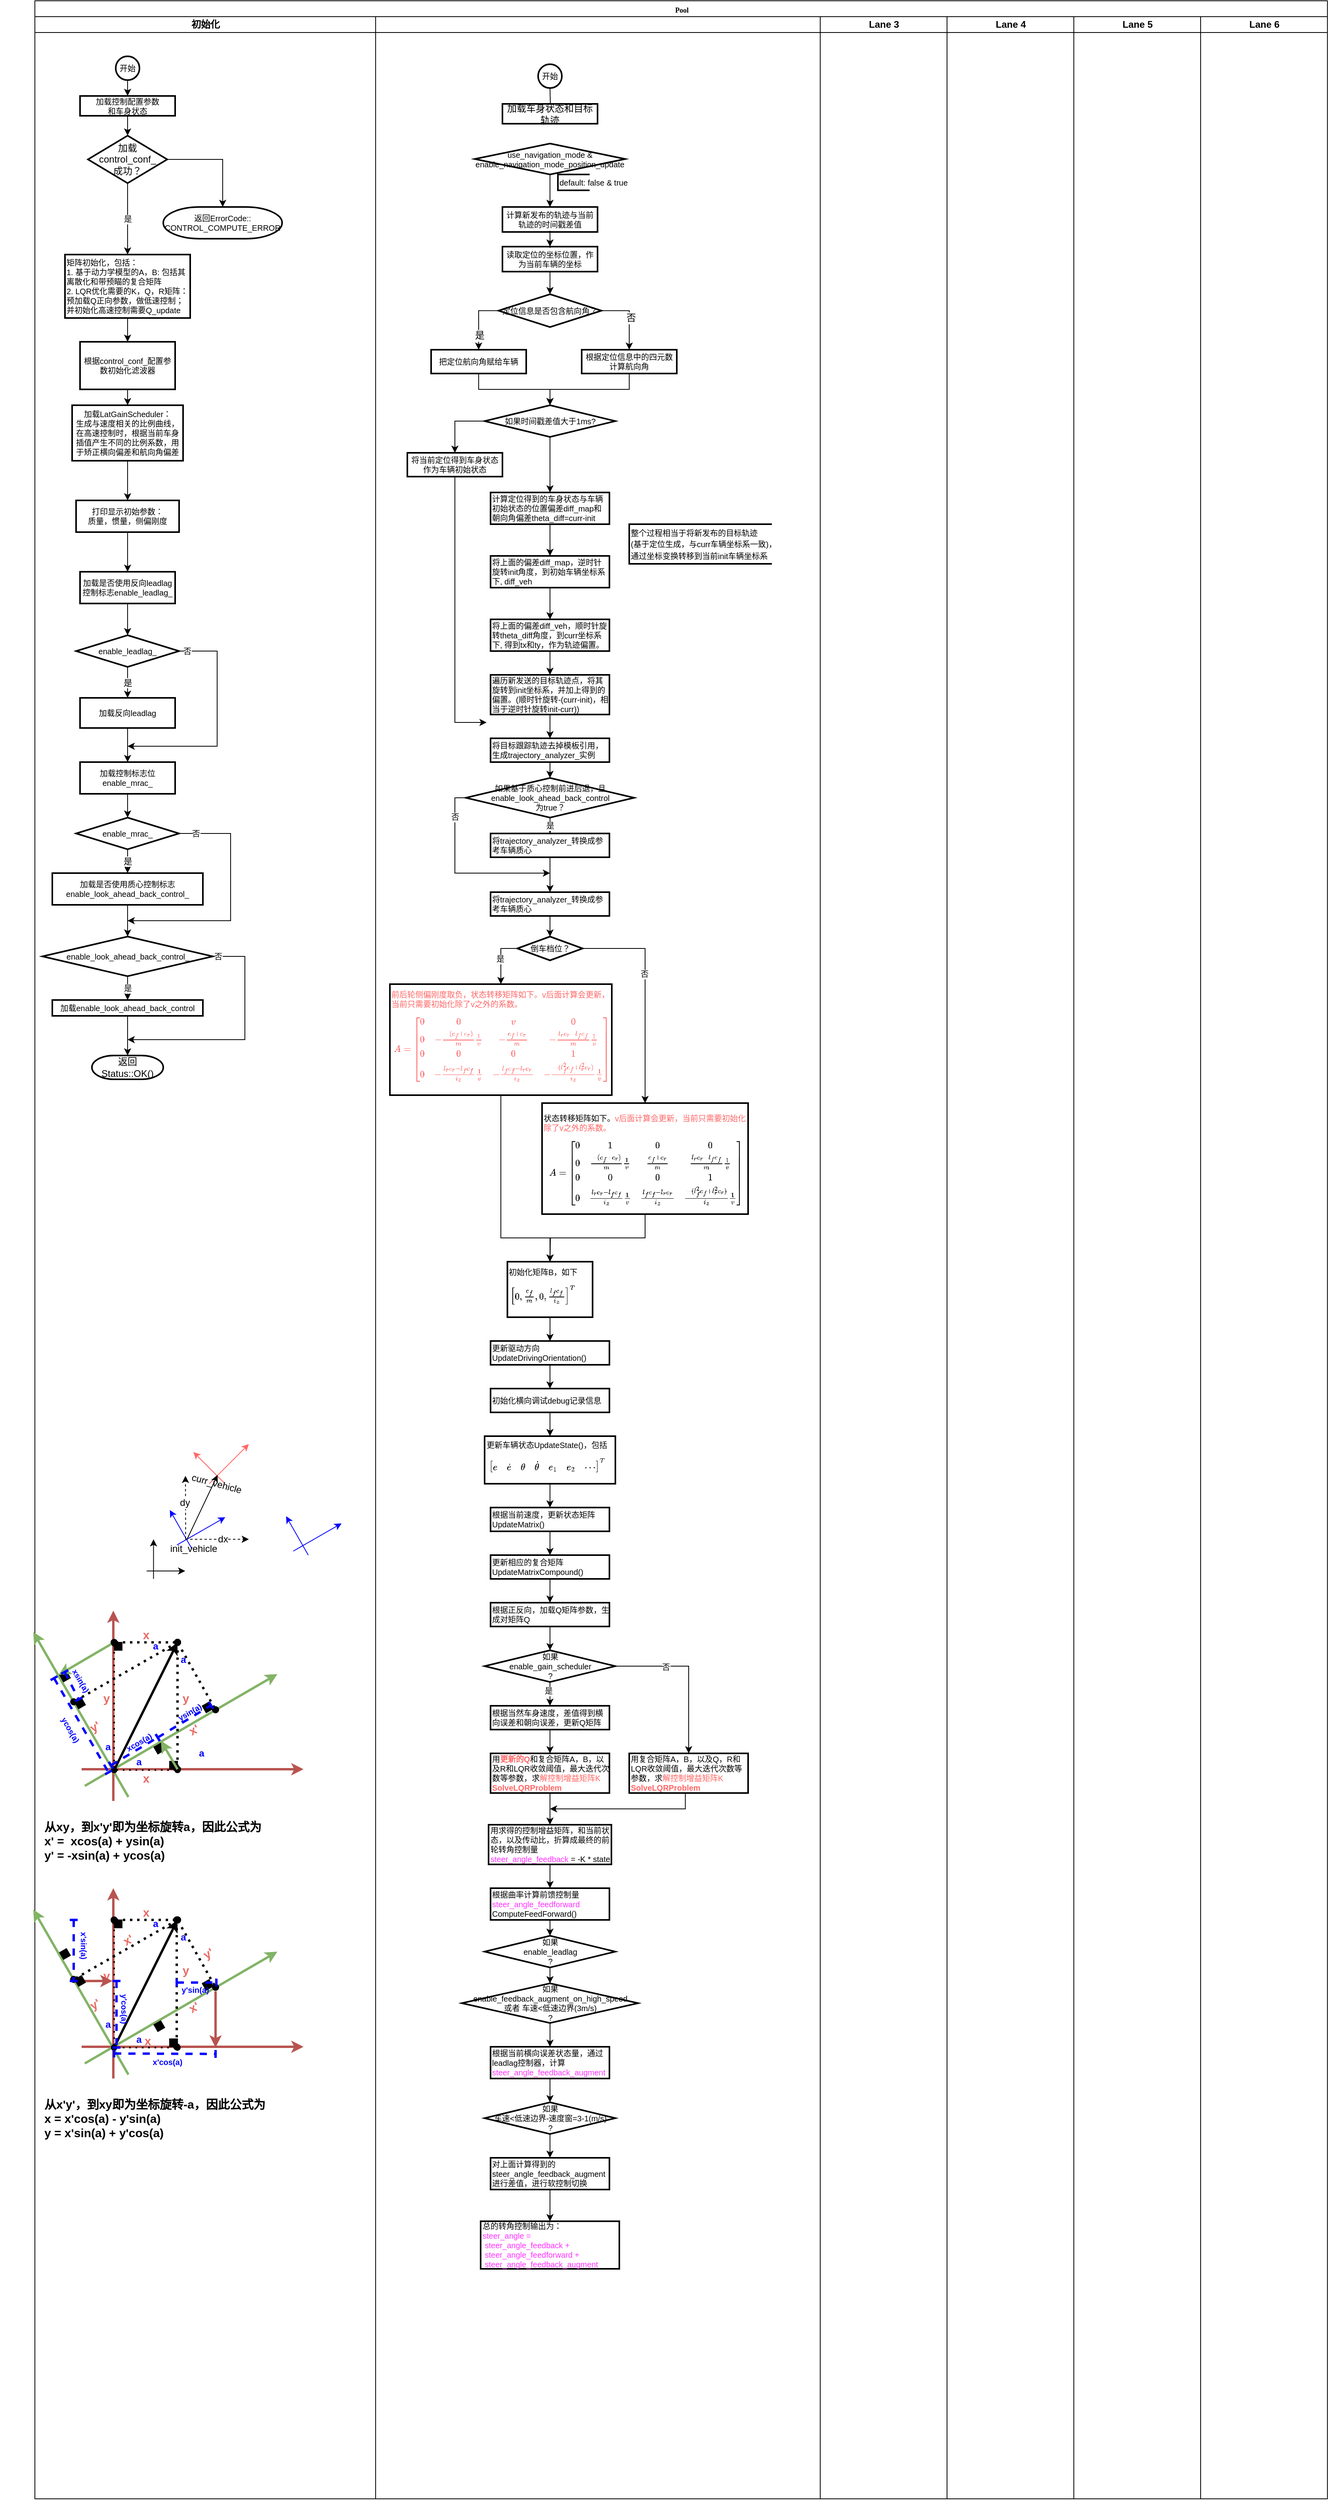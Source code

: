 <mxfile version="16.1.0" type="github">
  <diagram name="Page-1" id="74e2e168-ea6b-b213-b513-2b3c1d86103e">
    <mxGraphModel dx="934" dy="533" grid="1" gridSize="10" guides="1" tooltips="1" connect="1" arrows="1" fold="1" page="1" pageScale="1" pageWidth="1100" pageHeight="850" background="none" math="1" shadow="0">
      <root>
        <mxCell id="0" />
        <mxCell id="1" parent="0" />
        <mxCell id="77e6c97f196da883-1" value="Pool" style="swimlane;childLayout=stackLayout;startSize=20;rounded=0;shadow=0;labelBackgroundColor=#FFFFFF;strokeWidth=1;fontFamily=Verdana;fontSize=9;align=center;html=1;verticalAlign=top;" parent="1" vertex="1">
          <mxGeometry x="50" y="20" width="1631" height="3150" as="geometry">
            <mxRectangle x="70" y="40" width="50" height="20" as="alternateBounds" />
          </mxGeometry>
        </mxCell>
        <mxCell id="77e6c97f196da883-2" value="初始化" style="swimlane;html=1;startSize=20;" parent="77e6c97f196da883-1" vertex="1">
          <mxGeometry y="20" width="430" height="3130" as="geometry">
            <mxRectangle y="20" width="30" height="1350" as="alternateBounds" />
          </mxGeometry>
        </mxCell>
        <mxCell id="C_RfmfMOIDp-wROfM4-I-9" value="" style="edgeStyle=orthogonalEdgeStyle;rounded=0;orthogonalLoop=1;jettySize=auto;html=1;" parent="77e6c97f196da883-2" source="TAeXimYTrAAsLPNK2JK7-3" target="C_RfmfMOIDp-wROfM4-I-1" edge="1">
          <mxGeometry relative="1" as="geometry" />
        </mxCell>
        <mxCell id="TAeXimYTrAAsLPNK2JK7-3" value="矩阵初始化，包括：&lt;br&gt;&lt;div&gt;&lt;span&gt;1. 基于动力学模型的A，B: 包括其离散化和带预瞄的复合矩阵&lt;/span&gt;&lt;/div&gt;2. LQR优化需要的K，Q，R矩阵：预加载Q正向参数，做低速控制；并初始化高速控制需要Q_update" style="rounded=0;whiteSpace=wrap;html=1;align=left;fontSize=10;strokeWidth=2;" parent="77e6c97f196da883-2" vertex="1">
          <mxGeometry x="38" y="300" width="158" height="80" as="geometry" />
        </mxCell>
        <mxCell id="C_RfmfMOIDp-wROfM4-I-1" value="根据control_conf_配置参数初始化滤波器" style="rounded=0;whiteSpace=wrap;html=1;fontSize=10;strokeWidth=2;" parent="77e6c97f196da883-2" vertex="1">
          <mxGeometry x="57" y="410" width="120" height="60" as="geometry" />
        </mxCell>
        <mxCell id="C_RfmfMOIDp-wROfM4-I-17" value="" style="edgeStyle=orthogonalEdgeStyle;rounded=0;orthogonalLoop=1;jettySize=auto;html=1;" parent="77e6c97f196da883-2" source="C_RfmfMOIDp-wROfM4-I-5" target="C_RfmfMOIDp-wROfM4-I-16" edge="1">
          <mxGeometry relative="1" as="geometry" />
        </mxCell>
        <mxCell id="C_RfmfMOIDp-wROfM4-I-5" value="加载LatGainScheduler：&lt;br&gt;生成与速度相关的比例曲线，在高速控制时，根据当前车身插值产生不同的比例系数，用于矫正横向偏差和航向角偏差" style="whiteSpace=wrap;html=1;rounded=0;align=center;fontSize=10;strokeWidth=2;" parent="77e6c97f196da883-2" vertex="1">
          <mxGeometry x="47" y="490" width="140" height="70" as="geometry" />
        </mxCell>
        <mxCell id="C_RfmfMOIDp-wROfM4-I-6" value="" style="edgeStyle=orthogonalEdgeStyle;rounded=0;orthogonalLoop=1;jettySize=auto;html=1;" parent="77e6c97f196da883-2" source="C_RfmfMOIDp-wROfM4-I-1" target="C_RfmfMOIDp-wROfM4-I-5" edge="1">
          <mxGeometry relative="1" as="geometry" />
        </mxCell>
        <mxCell id="C_RfmfMOIDp-wROfM4-I-83" style="edgeStyle=orthogonalEdgeStyle;rounded=0;orthogonalLoop=1;jettySize=auto;html=1;exitX=1;exitY=0.5;exitDx=0;exitDy=0;exitPerimeter=0;fontSize=10;" parent="77e6c97f196da883-2" source="C_RfmfMOIDp-wROfM4-I-13" target="C_RfmfMOIDp-wROfM4-I-39" edge="1">
          <mxGeometry relative="1" as="geometry" />
        </mxCell>
        <mxCell id="C_RfmfMOIDp-wROfM4-I-96" value="是" style="edgeStyle=orthogonalEdgeStyle;rounded=0;orthogonalLoop=1;jettySize=auto;html=1;fontSize=10;" parent="77e6c97f196da883-2" source="C_RfmfMOIDp-wROfM4-I-13" target="TAeXimYTrAAsLPNK2JK7-3" edge="1">
          <mxGeometry relative="1" as="geometry" />
        </mxCell>
        <mxCell id="C_RfmfMOIDp-wROfM4-I-13" value="加载&lt;br&gt;control_conf_&lt;br&gt;成功？" style="strokeWidth=2;html=1;shape=mxgraph.flowchart.decision;whiteSpace=wrap;" parent="77e6c97f196da883-2" vertex="1">
          <mxGeometry x="67" y="150" width="100" height="60" as="geometry" />
        </mxCell>
        <mxCell id="C_RfmfMOIDp-wROfM4-I-16" value="打印显示初始参数：&lt;br&gt;质量，惯量，侧偏刚度" style="rounded=0;whiteSpace=wrap;html=1;align=center;fontSize=10;strokeWidth=2;" parent="77e6c97f196da883-2" vertex="1">
          <mxGeometry x="52" y="610" width="130" height="40" as="geometry" />
        </mxCell>
        <mxCell id="C_RfmfMOIDp-wROfM4-I-18" value="加载是否使用反向leadlag控制标志enable_leadlag_" style="whiteSpace=wrap;html=1;align=center;rounded=0;fontSize=10;strokeWidth=2;" parent="77e6c97f196da883-2" vertex="1">
          <mxGeometry x="57" y="700" width="120" height="40" as="geometry" />
        </mxCell>
        <mxCell id="C_RfmfMOIDp-wROfM4-I-19" value="" style="edgeStyle=orthogonalEdgeStyle;rounded=0;orthogonalLoop=1;jettySize=auto;html=1;" parent="77e6c97f196da883-2" source="C_RfmfMOIDp-wROfM4-I-16" target="C_RfmfMOIDp-wROfM4-I-18" edge="1">
          <mxGeometry relative="1" as="geometry" />
        </mxCell>
        <mxCell id="C_RfmfMOIDp-wROfM4-I-24" value="是" style="edgeStyle=orthogonalEdgeStyle;rounded=0;orthogonalLoop=1;jettySize=auto;html=1;" parent="77e6c97f196da883-2" source="C_RfmfMOIDp-wROfM4-I-20" target="C_RfmfMOIDp-wROfM4-I-23" edge="1">
          <mxGeometry relative="1" as="geometry" />
        </mxCell>
        <mxCell id="C_RfmfMOIDp-wROfM4-I-20" value="enable_leadlag_" style="rhombus;whiteSpace=wrap;html=1;align=center;rounded=0;fontSize=10;strokeWidth=2;" parent="77e6c97f196da883-2" vertex="1">
          <mxGeometry x="52" y="780" width="130" height="40" as="geometry" />
        </mxCell>
        <mxCell id="C_RfmfMOIDp-wROfM4-I-21" value="" style="edgeStyle=orthogonalEdgeStyle;rounded=0;orthogonalLoop=1;jettySize=auto;html=1;" parent="77e6c97f196da883-2" source="C_RfmfMOIDp-wROfM4-I-18" target="C_RfmfMOIDp-wROfM4-I-20" edge="1">
          <mxGeometry relative="1" as="geometry" />
        </mxCell>
        <mxCell id="C_RfmfMOIDp-wROfM4-I-30" value="" style="edgeStyle=orthogonalEdgeStyle;rounded=0;orthogonalLoop=1;jettySize=auto;html=1;" parent="77e6c97f196da883-2" source="C_RfmfMOIDp-wROfM4-I-23" target="C_RfmfMOIDp-wROfM4-I-26" edge="1">
          <mxGeometry relative="1" as="geometry" />
        </mxCell>
        <mxCell id="C_RfmfMOIDp-wROfM4-I-23" value="加载反向leadlag" style="whiteSpace=wrap;html=1;rounded=0;fontSize=10;strokeWidth=2;" parent="77e6c97f196da883-2" vertex="1">
          <mxGeometry x="57" y="859" width="120" height="38" as="geometry" />
        </mxCell>
        <mxCell id="C_RfmfMOIDp-wROfM4-I-34" style="edgeStyle=orthogonalEdgeStyle;rounded=0;orthogonalLoop=1;jettySize=auto;html=1;entryX=0.5;entryY=0;entryDx=0;entryDy=0;" parent="77e6c97f196da883-2" source="C_RfmfMOIDp-wROfM4-I-26" target="C_RfmfMOIDp-wROfM4-I-27" edge="1">
          <mxGeometry relative="1" as="geometry" />
        </mxCell>
        <mxCell id="C_RfmfMOIDp-wROfM4-I-26" value="加载控制标志位enable_mrac_" style="whiteSpace=wrap;html=1;align=center;rounded=0;fontSize=10;strokeWidth=2;" parent="77e6c97f196da883-2" vertex="1">
          <mxGeometry x="57" y="940" width="120" height="40" as="geometry" />
        </mxCell>
        <mxCell id="C_RfmfMOIDp-wROfM4-I-35" value="是" style="edgeStyle=orthogonalEdgeStyle;rounded=0;orthogonalLoop=1;jettySize=auto;html=1;" parent="77e6c97f196da883-2" source="C_RfmfMOIDp-wROfM4-I-27" target="C_RfmfMOIDp-wROfM4-I-28" edge="1">
          <mxGeometry relative="1" as="geometry" />
        </mxCell>
        <mxCell id="C_RfmfMOIDp-wROfM4-I-27" value="enable_mrac_" style="rhombus;whiteSpace=wrap;html=1;align=center;rounded=0;fontSize=10;strokeWidth=2;" parent="77e6c97f196da883-2" vertex="1">
          <mxGeometry x="52" y="1010" width="130" height="40" as="geometry" />
        </mxCell>
        <mxCell id="C_RfmfMOIDp-wROfM4-I-36" value="" style="edgeStyle=orthogonalEdgeStyle;rounded=0;orthogonalLoop=1;jettySize=auto;html=1;" parent="77e6c97f196da883-2" source="C_RfmfMOIDp-wROfM4-I-28" target="C_RfmfMOIDp-wROfM4-I-29" edge="1">
          <mxGeometry relative="1" as="geometry" />
        </mxCell>
        <mxCell id="C_RfmfMOIDp-wROfM4-I-28" value="加载是否使用质心控制标志enable_look_ahead_back_control_" style="whiteSpace=wrap;html=1;align=center;rounded=0;fontSize=10;strokeWidth=2;" parent="77e6c97f196da883-2" vertex="1">
          <mxGeometry x="22" y="1080" width="190" height="40" as="geometry" />
        </mxCell>
        <mxCell id="C_RfmfMOIDp-wROfM4-I-79" value="是" style="edgeStyle=orthogonalEdgeStyle;rounded=0;orthogonalLoop=1;jettySize=auto;html=1;fontSize=10;" parent="77e6c97f196da883-2" source="C_RfmfMOIDp-wROfM4-I-29" target="C_RfmfMOIDp-wROfM4-I-76" edge="1">
          <mxGeometry relative="1" as="geometry" />
        </mxCell>
        <mxCell id="C_RfmfMOIDp-wROfM4-I-29" value="&lt;span style=&quot;text-align: left&quot;&gt;enable_look_ahead_back_control_&lt;/span&gt;" style="rhombus;whiteSpace=wrap;html=1;align=center;rounded=0;fontSize=10;strokeWidth=2;" parent="77e6c97f196da883-2" vertex="1">
          <mxGeometry x="9.5" y="1160" width="215" height="50" as="geometry" />
        </mxCell>
        <mxCell id="C_RfmfMOIDp-wROfM4-I-39" value="返回ErrorCode::&lt;br style=&quot;font-size: 10px;&quot;&gt;CONTROL_COMPUTE_ERROR" style="strokeWidth=2;html=1;shape=mxgraph.flowchart.terminator;whiteSpace=wrap;fontSize=10;" parent="77e6c97f196da883-2" vertex="1">
          <mxGeometry x="162" y="240" width="150" height="40" as="geometry" />
        </mxCell>
        <mxCell id="C_RfmfMOIDp-wROfM4-I-76" value="加载enable_look_ahead_back_control" style="whiteSpace=wrap;html=1;align=center;rounded=0;fontSize=10;strokeWidth=2;" parent="77e6c97f196da883-2" vertex="1">
          <mxGeometry x="22" y="1240" width="190" height="20" as="geometry" />
        </mxCell>
        <mxCell id="C_RfmfMOIDp-wROfM4-I-37" value="返回&lt;br&gt;Status::OK()" style="strokeWidth=2;html=1;shape=mxgraph.flowchart.terminator;whiteSpace=wrap;" parent="77e6c97f196da883-2" vertex="1">
          <mxGeometry x="72" y="1310" width="90" height="30" as="geometry" />
        </mxCell>
        <mxCell id="C_RfmfMOIDp-wROfM4-I-80" value="" style="edgeStyle=orthogonalEdgeStyle;rounded=0;orthogonalLoop=1;jettySize=auto;html=1;fontSize=10;" parent="77e6c97f196da883-2" source="C_RfmfMOIDp-wROfM4-I-76" target="C_RfmfMOIDp-wROfM4-I-37" edge="1">
          <mxGeometry relative="1" as="geometry" />
        </mxCell>
        <mxCell id="C_RfmfMOIDp-wROfM4-I-94" value="" style="edgeStyle=orthogonalEdgeStyle;rounded=0;orthogonalLoop=1;jettySize=auto;html=1;fontSize=10;" parent="77e6c97f196da883-2" source="C_RfmfMOIDp-wROfM4-I-91" target="C_RfmfMOIDp-wROfM4-I-92" edge="1">
          <mxGeometry relative="1" as="geometry" />
        </mxCell>
        <mxCell id="C_RfmfMOIDp-wROfM4-I-91" value="开始" style="strokeWidth=2;html=1;shape=mxgraph.flowchart.start_2;whiteSpace=wrap;labelBackgroundColor=#FFFFFF;fontSize=10;" parent="77e6c97f196da883-2" vertex="1">
          <mxGeometry x="102" y="50" width="30" height="30" as="geometry" />
        </mxCell>
        <mxCell id="C_RfmfMOIDp-wROfM4-I-95" value="" style="edgeStyle=orthogonalEdgeStyle;rounded=0;orthogonalLoop=1;jettySize=auto;html=1;fontSize=10;" parent="77e6c97f196da883-2" source="C_RfmfMOIDp-wROfM4-I-92" target="C_RfmfMOIDp-wROfM4-I-13" edge="1">
          <mxGeometry relative="1" as="geometry" />
        </mxCell>
        <mxCell id="C_RfmfMOIDp-wROfM4-I-92" value="加载控制配置参数&lt;br&gt;和车身状态" style="whiteSpace=wrap;html=1;fontSize=10;strokeWidth=2;" parent="77e6c97f196da883-2" vertex="1">
          <mxGeometry x="57" y="100" width="120" height="25" as="geometry" />
        </mxCell>
        <mxCell id="MC05JtdB94ARFOMbDvMO-197" value="" style="group" vertex="1" connectable="0" parent="77e6c97f196da883-2">
          <mxGeometry x="10" y="2010" width="329" height="320" as="geometry" />
        </mxCell>
        <mxCell id="C_RfmfMOIDp-wROfM4-I-103" value="" style="group" parent="MC05JtdB94ARFOMbDvMO-197" vertex="1" connectable="0">
          <mxGeometry x="49" width="280" height="240" as="geometry" />
        </mxCell>
        <mxCell id="C_RfmfMOIDp-wROfM4-I-98" value="" style="endArrow=classic;html=1;rounded=0;fontSize=10;fillColor=#f8cecc;strokeColor=#b85450;strokeWidth=3;" parent="C_RfmfMOIDp-wROfM4-I-103" edge="1">
          <mxGeometry width="50" height="50" relative="1" as="geometry">
            <mxPoint x="40" y="240" as="sourcePoint" />
            <mxPoint x="40" as="targetPoint" />
          </mxGeometry>
        </mxCell>
        <mxCell id="C_RfmfMOIDp-wROfM4-I-97" value="" style="endArrow=classic;html=1;rounded=0;fontSize=10;fillColor=#f8cecc;strokeColor=#b85450;strokeWidth=3;" parent="C_RfmfMOIDp-wROfM4-I-103" edge="1">
          <mxGeometry width="50" height="50" relative="1" as="geometry">
            <mxPoint y="200" as="sourcePoint" />
            <mxPoint x="280" y="200" as="targetPoint" />
          </mxGeometry>
        </mxCell>
        <mxCell id="C_RfmfMOIDp-wROfM4-I-101" value="" style="group;rotation=-30;direction=west;" parent="C_RfmfMOIDp-wROfM4-I-103" vertex="1" connectable="0">
          <mxGeometry x="-54" y="-39" width="280" height="260" as="geometry" />
        </mxCell>
        <mxCell id="C_RfmfMOIDp-wROfM4-I-99" value="" style="endArrow=classic;html=1;rounded=0;fontSize=10;strokeWidth=3;fillColor=#d5e8d4;strokeColor=#82b366;" parent="C_RfmfMOIDp-wROfM4-I-101" edge="1">
          <mxGeometry width="50" height="50" relative="1" as="geometry">
            <mxPoint x="58" y="260" as="sourcePoint" />
            <mxPoint x="301" y="119" as="targetPoint" />
          </mxGeometry>
        </mxCell>
        <mxCell id="C_RfmfMOIDp-wROfM4-I-100" value="" style="endArrow=classic;html=1;rounded=0;fontSize=10;fillColor=#d5e8d4;strokeColor=#82b366;strokeWidth=3;" parent="C_RfmfMOIDp-wROfM4-I-101" edge="1">
          <mxGeometry width="50" height="50" relative="1" as="geometry">
            <mxPoint x="113" y="274" as="sourcePoint" />
            <mxPoint x="-7" y="66" as="targetPoint" />
          </mxGeometry>
        </mxCell>
        <mxCell id="C_RfmfMOIDp-wROfM4-I-104" value="" style="endArrow=classic;html=1;rounded=0;shadow=0;sketch=0;fontSize=10;strokeColor=default;strokeWidth=3;jumpStyle=none;" parent="C_RfmfMOIDp-wROfM4-I-101" edge="1">
          <mxGeometry width="50" height="50" relative="1" as="geometry">
            <mxPoint x="95" y="240" as="sourcePoint" />
            <mxPoint x="175" y="79" as="targetPoint" />
          </mxGeometry>
        </mxCell>
        <mxCell id="C_RfmfMOIDp-wROfM4-I-109" value="&lt;font style=&quot;font-size: 12px&quot; color=&quot;#0000ff&quot;&gt;&lt;b&gt;a&lt;/b&gt;&lt;/font&gt;" style="text;html=1;align=center;verticalAlign=middle;resizable=0;points=[];autosize=1;strokeColor=none;fillColor=none;fontSize=10;" parent="C_RfmfMOIDp-wROfM4-I-101" vertex="1">
          <mxGeometry x="195" y="209" width="20" height="20" as="geometry" />
        </mxCell>
        <mxCell id="C_RfmfMOIDp-wROfM4-I-110" value="" style="endArrow=oval;dashed=1;html=1;dashPattern=1 2;strokeWidth=3;rounded=0;shadow=0;sketch=0;fontSize=10;curved=1;jumpStyle=arc;endFill=1;startArrow=oval;startFill=1;strokeColor=#000000;fillColor=#d5e8d4;" parent="C_RfmfMOIDp-wROfM4-I-101" edge="1">
          <mxGeometry width="50" height="50" relative="1" as="geometry">
            <mxPoint x="175" y="239" as="sourcePoint" />
            <mxPoint x="175" y="79" as="targetPoint" />
          </mxGeometry>
        </mxCell>
        <mxCell id="C_RfmfMOIDp-wROfM4-I-111" value="" style="endArrow=oval;dashed=1;html=1;dashPattern=1 3;strokeWidth=2;rounded=0;shadow=0;sketch=0;fontSize=10;curved=1;jumpStyle=arc;endFill=1;startArrow=oval;startFill=1;" parent="C_RfmfMOIDp-wROfM4-I-101" edge="1">
          <mxGeometry width="50" height="50" relative="1" as="geometry">
            <mxPoint x="95" y="240" as="sourcePoint" />
            <mxPoint x="95" y="80" as="targetPoint" />
          </mxGeometry>
        </mxCell>
        <mxCell id="C_RfmfMOIDp-wROfM4-I-113" value="" style="endArrow=oval;dashed=1;html=1;dashPattern=1 3;strokeWidth=2;rounded=0;shadow=0;sketch=0;fontSize=10;curved=1;jumpStyle=arc;endFill=1;startArrow=oval;startFill=1;" parent="C_RfmfMOIDp-wROfM4-I-101" edge="1">
          <mxGeometry width="50" height="50" relative="1" as="geometry">
            <mxPoint x="175" y="240" as="sourcePoint" />
            <mxPoint x="95" y="240" as="targetPoint" />
          </mxGeometry>
        </mxCell>
        <mxCell id="C_RfmfMOIDp-wROfM4-I-115" value="&lt;font style=&quot;font-size: 15px&quot; color=&quot;#ea6b66&quot;&gt;&lt;b&gt;y&lt;/b&gt;&lt;/font&gt;" style="text;html=1;align=center;verticalAlign=middle;resizable=0;points=[];autosize=1;strokeColor=none;fillColor=none;fontSize=10;" parent="C_RfmfMOIDp-wROfM4-I-101" vertex="1">
          <mxGeometry x="75" y="139" width="20" height="20" as="geometry" />
        </mxCell>
        <mxCell id="C_RfmfMOIDp-wROfM4-I-116" value="&lt;font style=&quot;font-size: 15px&quot; color=&quot;#ea6b66&quot;&gt;&lt;b&gt;x&lt;/b&gt;&lt;/font&gt;" style="text;html=1;align=center;verticalAlign=middle;resizable=0;points=[];autosize=1;strokeColor=none;fillColor=none;fontSize=10;" parent="C_RfmfMOIDp-wROfM4-I-101" vertex="1">
          <mxGeometry x="125" y="59" width="20" height="20" as="geometry" />
        </mxCell>
        <mxCell id="C_RfmfMOIDp-wROfM4-I-118" value="&lt;font style=&quot;font-size: 15px&quot; color=&quot;#ea6b66&quot;&gt;&lt;b&gt;y&lt;/b&gt;&lt;/font&gt;" style="text;html=1;align=center;verticalAlign=middle;resizable=0;points=[];autosize=1;strokeColor=none;fillColor=none;fontSize=10;" parent="C_RfmfMOIDp-wROfM4-I-101" vertex="1">
          <mxGeometry x="175" y="139" width="20" height="20" as="geometry" />
        </mxCell>
        <mxCell id="C_RfmfMOIDp-wROfM4-I-114" value="&lt;font style=&quot;font-size: 15px&quot; color=&quot;#ea6b66&quot;&gt;&lt;b&gt;x&lt;/b&gt;&lt;/font&gt;" style="text;html=1;align=center;verticalAlign=middle;resizable=0;points=[];autosize=1;strokeColor=none;fillColor=none;fontSize=10;" parent="C_RfmfMOIDp-wROfM4-I-101" vertex="1">
          <mxGeometry x="125" y="240" width="20" height="20" as="geometry" />
        </mxCell>
        <mxCell id="C_RfmfMOIDp-wROfM4-I-120" value="" style="endArrow=oval;html=1;rounded=0;fontSize=10;strokeWidth=3;fillColor=#d5e8d4;strokeColor=#000000;endFill=1;startArrow=oval;startFill=1;dashed=1;dashPattern=1 2;" parent="C_RfmfMOIDp-wROfM4-I-101" edge="1">
          <mxGeometry width="50" height="50" relative="1" as="geometry">
            <mxPoint x="44" y="154" as="sourcePoint" />
            <mxPoint x="175" y="79" as="targetPoint" />
          </mxGeometry>
        </mxCell>
        <mxCell id="C_RfmfMOIDp-wROfM4-I-121" value="" style="endArrow=oval;html=1;rounded=0;fontSize=10;fillColor=#d5e8d4;strokeColor=#000000;strokeWidth=3;endFill=1;startArrow=oval;startFill=1;dashed=1;dashPattern=1 2;" parent="C_RfmfMOIDp-wROfM4-I-101" edge="1">
          <mxGeometry width="50" height="50" relative="1" as="geometry">
            <mxPoint x="223" y="164" as="sourcePoint" />
            <mxPoint x="175" y="79" as="targetPoint" />
          </mxGeometry>
        </mxCell>
        <mxCell id="C_RfmfMOIDp-wROfM4-I-122" value="" style="whiteSpace=wrap;html=1;aspect=fixed;labelBackgroundColor=#FFFFFF;fontSize=15;fontColor=#EA6B66;fillColor=#000000;" parent="C_RfmfMOIDp-wROfM4-I-101" vertex="1">
          <mxGeometry x="165" y="229" width="10" height="10" as="geometry" />
        </mxCell>
        <mxCell id="C_RfmfMOIDp-wROfM4-I-124" value="" style="whiteSpace=wrap;html=1;aspect=fixed;labelBackgroundColor=#FFFFFF;fontSize=15;fontColor=#EA6B66;fillColor=#000000;" parent="C_RfmfMOIDp-wROfM4-I-101" vertex="1">
          <mxGeometry x="95" y="79" width="10" height="10" as="geometry" />
        </mxCell>
        <mxCell id="C_RfmfMOIDp-wROfM4-I-131" value="" style="whiteSpace=wrap;html=1;aspect=fixed;labelBackgroundColor=#FFFFFF;fontSize=15;fontColor=#EA6B66;fillColor=#000000;rotation=60;" parent="C_RfmfMOIDp-wROfM4-I-101" vertex="1">
          <mxGeometry x="208" y="156" width="10" height="10" as="geometry" />
        </mxCell>
        <mxCell id="C_RfmfMOIDp-wROfM4-I-133" value="&lt;font style=&quot;font-size: 15px&quot; color=&quot;#ea6b66&quot;&gt;&lt;b&gt;x&#39;&lt;/b&gt;&lt;/font&gt;" style="text;html=1;align=center;verticalAlign=middle;resizable=0;points=[];autosize=1;strokeColor=none;fillColor=none;fontSize=10;rotation=-30;" parent="C_RfmfMOIDp-wROfM4-I-101" vertex="1">
          <mxGeometry x="180" y="179" width="30" height="20" as="geometry" />
        </mxCell>
        <mxCell id="C_RfmfMOIDp-wROfM4-I-128" value="" style="whiteSpace=wrap;html=1;aspect=fixed;labelBackgroundColor=#FFFFFF;fontSize=15;fontColor=#EA6B66;fillColor=#000000;direction=south;rotation=-30;" parent="C_RfmfMOIDp-wROfM4-I-101" vertex="1">
          <mxGeometry x="147" y="208" width="10" height="10" as="geometry" />
        </mxCell>
        <mxCell id="C_RfmfMOIDp-wROfM4-I-136" value="" style="endArrow=classic;html=1;rounded=0;fontSize=10;fillColor=#d5e8d4;strokeColor=#82b366;strokeWidth=3;" parent="C_RfmfMOIDp-wROfM4-I-101" edge="1">
          <mxGeometry width="50" height="50" relative="1" as="geometry">
            <mxPoint x="175" y="239" as="sourcePoint" />
            <mxPoint x="154" y="203" as="targetPoint" />
          </mxGeometry>
        </mxCell>
        <mxCell id="C_RfmfMOIDp-wROfM4-I-125" value="" style="whiteSpace=wrap;html=1;aspect=fixed;labelBackgroundColor=#FFFFFF;fontSize=15;fontColor=#EA6B66;fillColor=#000000;rotation=60;" parent="C_RfmfMOIDp-wROfM4-I-101" vertex="1">
          <mxGeometry x="28" y="117" width="10" height="10" as="geometry" />
        </mxCell>
        <mxCell id="C_RfmfMOIDp-wROfM4-I-137" value="" style="endArrow=classic;html=1;rounded=0;fontSize=10;strokeWidth=3;fillColor=#d5e8d4;strokeColor=#82b366;" parent="C_RfmfMOIDp-wROfM4-I-101" edge="1">
          <mxGeometry width="50" height="50" relative="1" as="geometry">
            <mxPoint x="95" y="79" as="sourcePoint" />
            <mxPoint x="25" y="120" as="targetPoint" />
          </mxGeometry>
        </mxCell>
        <mxCell id="C_RfmfMOIDp-wROfM4-I-140" value="" style="endArrow=baseDash;html=1;rounded=0;fontSize=10;strokeWidth=3;fillColor=#d5e8d4;strokeColor=#0000FF;endFill=0;startArrow=baseDash;startFill=0;dashed=1;" parent="C_RfmfMOIDp-wROfM4-I-101" edge="1">
          <mxGeometry width="50" height="50" relative="1" as="geometry">
            <mxPoint x="91" y="234" as="sourcePoint" />
            <mxPoint x="150" y="199" as="targetPoint" />
          </mxGeometry>
        </mxCell>
        <mxCell id="C_RfmfMOIDp-wROfM4-I-142" value="" style="endArrow=baseDash;html=1;rounded=0;fontSize=10;strokeWidth=3;fillColor=#d5e8d4;strokeColor=#0000FF;endFill=0;startArrow=baseDash;startFill=0;dashed=1;entryX=0.5;entryY=0;entryDx=0;entryDy=0;" parent="C_RfmfMOIDp-wROfM4-I-101" target="C_RfmfMOIDp-wROfM4-I-131" edge="1">
          <mxGeometry width="50" height="50" relative="1" as="geometry">
            <mxPoint x="150" y="199" as="sourcePoint" />
            <mxPoint x="214" y="160" as="targetPoint" />
          </mxGeometry>
        </mxCell>
        <mxCell id="C_RfmfMOIDp-wROfM4-I-144" value="&lt;font size=&quot;1&quot; color=&quot;#0000ff&quot;&gt;&lt;b&gt;xcos(a)&lt;/b&gt;&lt;/font&gt;" style="text;html=1;align=center;verticalAlign=middle;resizable=0;points=[];autosize=1;strokeColor=none;fillColor=none;fontSize=10;rotation=-30;" parent="C_RfmfMOIDp-wROfM4-I-101" vertex="1">
          <mxGeometry x="101" y="195" width="50" height="20" as="geometry" />
        </mxCell>
        <mxCell id="C_RfmfMOIDp-wROfM4-I-147" value="&lt;font size=&quot;1&quot; color=&quot;#0000ff&quot;&gt;&lt;b&gt;ysin(a)&lt;/b&gt;&lt;/font&gt;" style="text;html=1;align=center;verticalAlign=middle;resizable=0;points=[];autosize=1;strokeColor=none;fillColor=none;fontSize=10;rotation=-30;" parent="C_RfmfMOIDp-wROfM4-I-101" vertex="1">
          <mxGeometry x="165" y="157" width="50" height="20" as="geometry" />
        </mxCell>
        <mxCell id="C_RfmfMOIDp-wROfM4-I-134" value="&lt;font style=&quot;font-size: 15px&quot; color=&quot;#ea6b66&quot;&gt;&lt;b&gt;y&#39;&lt;/b&gt;&lt;/font&gt;" style="text;html=1;align=center;verticalAlign=middle;resizable=0;points=[];autosize=1;strokeColor=none;fillColor=none;fontSize=10;rotation=-30;" parent="C_RfmfMOIDp-wROfM4-I-101" vertex="1">
          <mxGeometry x="55" y="175" width="30" height="20" as="geometry" />
        </mxCell>
        <mxCell id="C_RfmfMOIDp-wROfM4-I-151" value="&lt;font size=&quot;1&quot; color=&quot;#0000ff&quot;&gt;&lt;b&gt;xsin(a)&lt;/b&gt;&lt;/font&gt;" style="text;html=1;align=center;verticalAlign=middle;resizable=0;points=[];autosize=1;strokeColor=none;fillColor=none;fontSize=10;rotation=60;" parent="C_RfmfMOIDp-wROfM4-I-101" vertex="1">
          <mxGeometry x="28" y="117" width="50" height="20" as="geometry" />
        </mxCell>
        <mxCell id="C_RfmfMOIDp-wROfM4-I-152" value="&lt;font size=&quot;1&quot; color=&quot;#0000ff&quot;&gt;&lt;b&gt;ycos(a)&lt;/b&gt;&lt;/font&gt;" style="text;html=1;align=center;verticalAlign=middle;resizable=0;points=[];autosize=1;strokeColor=none;fillColor=none;fontSize=10;rotation=60;" parent="C_RfmfMOIDp-wROfM4-I-101" vertex="1">
          <mxGeometry x="15" y="179" width="50" height="20" as="geometry" />
        </mxCell>
        <mxCell id="C_RfmfMOIDp-wROfM4-I-153" value="&lt;font style=&quot;font-size: 12px&quot; color=&quot;#0000ff&quot;&gt;&lt;b&gt;a&lt;/b&gt;&lt;/font&gt;" style="text;html=1;align=center;verticalAlign=middle;resizable=0;points=[];autosize=1;strokeColor=none;fillColor=none;fontSize=10;" parent="C_RfmfMOIDp-wROfM4-I-101" vertex="1">
          <mxGeometry x="116" y="220" width="20" height="20" as="geometry" />
        </mxCell>
        <mxCell id="C_RfmfMOIDp-wROfM4-I-154" value="&lt;font style=&quot;font-size: 12px&quot; color=&quot;#0000ff&quot;&gt;&lt;b&gt;a&lt;/b&gt;&lt;/font&gt;" style="text;html=1;align=center;verticalAlign=middle;resizable=0;points=[];autosize=1;strokeColor=none;fillColor=none;fontSize=10;" parent="C_RfmfMOIDp-wROfM4-I-101" vertex="1">
          <mxGeometry x="172" y="91" width="20" height="20" as="geometry" />
        </mxCell>
        <mxCell id="C_RfmfMOIDp-wROfM4-I-155" value="&lt;font style=&quot;font-size: 12px&quot; color=&quot;#0000ff&quot;&gt;&lt;b&gt;a&lt;/b&gt;&lt;/font&gt;" style="text;html=1;align=center;verticalAlign=middle;resizable=0;points=[];autosize=1;strokeColor=none;fillColor=none;fontSize=10;" parent="C_RfmfMOIDp-wROfM4-I-101" vertex="1">
          <mxGeometry x="137" y="74" width="20" height="20" as="geometry" />
        </mxCell>
        <mxCell id="C_RfmfMOIDp-wROfM4-I-156" value="&lt;font style=&quot;font-size: 12px&quot; color=&quot;#0000ff&quot;&gt;&lt;b&gt;a&lt;/b&gt;&lt;/font&gt;" style="text;html=1;align=center;verticalAlign=middle;resizable=0;points=[];autosize=1;strokeColor=none;fillColor=none;fontSize=10;" parent="C_RfmfMOIDp-wROfM4-I-101" vertex="1">
          <mxGeometry x="77" y="201" width="20" height="20" as="geometry" />
        </mxCell>
        <mxCell id="C_RfmfMOIDp-wROfM4-I-126" value="" style="whiteSpace=wrap;html=1;aspect=fixed;labelBackgroundColor=#FFFFFF;fontSize=15;fontColor=#EA6B66;fillColor=#000000;direction=south;rotation=-30;" parent="C_RfmfMOIDp-wROfM4-I-103" vertex="1">
          <mxGeometry x="-7" y="112" width="10" height="10" as="geometry" />
        </mxCell>
        <mxCell id="C_RfmfMOIDp-wROfM4-I-112" value="" style="endArrow=oval;dashed=1;html=1;dashPattern=1 2;strokeWidth=3;rounded=0;shadow=0;sketch=0;fontSize=10;curved=1;jumpStyle=arc;endFill=1;startArrow=oval;startFill=1;strokeColor=#000000;fillColor=#d5e8d4;" parent="MC05JtdB94ARFOMbDvMO-197" edge="1">
          <mxGeometry width="50" height="50" relative="1" as="geometry">
            <mxPoint x="170" y="40" as="sourcePoint" />
            <mxPoint x="90" y="40" as="targetPoint" />
          </mxGeometry>
        </mxCell>
        <mxCell id="C_RfmfMOIDp-wROfM4-I-148" value="" style="endArrow=baseDash;html=1;rounded=0;fontSize=10;strokeWidth=3;fillColor=#d5e8d4;strokeColor=#0000FF;endFill=0;startArrow=baseDash;startFill=0;dashed=1;entryX=0;entryY=0.75;entryDx=0;entryDy=0;exitX=0;exitY=0.25;exitDx=0;exitDy=0;" parent="MC05JtdB94ARFOMbDvMO-197" source="C_RfmfMOIDp-wROfM4-I-125" edge="1">
          <mxGeometry width="50" height="50" relative="1" as="geometry">
            <mxPoint x="93" y="198" as="sourcePoint" />
            <mxPoint x="45.335" y="111.92" as="targetPoint" />
          </mxGeometry>
        </mxCell>
        <mxCell id="C_RfmfMOIDp-wROfM4-I-150" value="" style="endArrow=baseDash;html=1;rounded=0;fontSize=10;strokeWidth=3;fillColor=#d5e8d4;strokeColor=#0000FF;endFill=0;startArrow=baseDash;startFill=0;dashed=1;exitX=0;exitY=1;exitDx=0;exitDy=0;" parent="MC05JtdB94ARFOMbDvMO-197" edge="1">
          <mxGeometry width="50" height="50" relative="1" as="geometry">
            <mxPoint x="14.17" y="85.17" as="sourcePoint" />
            <mxPoint x="83" y="204" as="targetPoint" />
          </mxGeometry>
        </mxCell>
        <mxCell id="C_RfmfMOIDp-wROfM4-I-157" value="从xy，到x&#39;y&#39;即为坐标旋转a，因此公式为&lt;br style=&quot;font-size: 15px&quot;&gt;x&#39; =&amp;nbsp; xcos(a) + ysin(a)&lt;br style=&quot;font-size: 15px&quot;&gt;y&#39; = -xsin(a) + ycos(a)" style="text;html=1;align=left;verticalAlign=middle;resizable=0;points=[];autosize=1;strokeColor=none;fillColor=none;fontSize=15;fontColor=#000000;fontStyle=1" parent="MC05JtdB94ARFOMbDvMO-197" vertex="1">
          <mxGeometry y="260" width="290" height="60" as="geometry" />
        </mxCell>
        <mxCell id="MC05JtdB94ARFOMbDvMO-76" value="" style="group;rotation=15;strokeColor=none;" vertex="1" connectable="0" parent="77e6c97f196da883-2">
          <mxGeometry x="312" y="1890.0" width="70" height="50" as="geometry" />
        </mxCell>
        <mxCell id="MC05JtdB94ARFOMbDvMO-77" value="" style="endArrow=classic;html=1;rounded=0;fontSize=12;strokeColor=#0000FF;" edge="1" parent="MC05JtdB94ARFOMbDvMO-76">
          <mxGeometry width="50" height="50" relative="1" as="geometry">
            <mxPoint x="14" y="45" as="sourcePoint" />
            <mxPoint x="75" y="10" as="targetPoint" />
          </mxGeometry>
        </mxCell>
        <mxCell id="MC05JtdB94ARFOMbDvMO-78" value="" style="endArrow=classic;html=1;rounded=0;fontSize=12;strokeColor=#0000FF;" edge="1" parent="MC05JtdB94ARFOMbDvMO-76">
          <mxGeometry width="50" height="50" relative="1" as="geometry">
            <mxPoint x="33" y="50" as="sourcePoint" />
            <mxPoint x="5" y="1" as="targetPoint" />
          </mxGeometry>
        </mxCell>
        <mxCell id="77e6c97f196da883-3" value="&lt;img&gt;" style="swimlane;html=1;startSize=20;align=left;" parent="77e6c97f196da883-1" vertex="1">
          <mxGeometry x="430" y="20" width="561" height="3130" as="geometry" />
        </mxCell>
        <mxCell id="C_RfmfMOIDp-wROfM4-I-86" value="" style="edgeStyle=orthogonalEdgeStyle;rounded=0;orthogonalLoop=1;jettySize=auto;html=1;fontSize=10;" parent="77e6c97f196da883-3" target="C_RfmfMOIDp-wROfM4-I-85" edge="1">
          <mxGeometry relative="1" as="geometry">
            <mxPoint x="220" y="90" as="sourcePoint" />
          </mxGeometry>
        </mxCell>
        <mxCell id="C_RfmfMOIDp-wROfM4-I-85" value="&lt;font style=&quot;font-size: 12px&quot;&gt;加载车身状态和目标轨迹&lt;/font&gt;" style="whiteSpace=wrap;html=1;fontSize=10;strokeWidth=2;" parent="77e6c97f196da883-3" vertex="1">
          <mxGeometry x="160" y="110" width="120" height="25" as="geometry" />
        </mxCell>
        <mxCell id="C_RfmfMOIDp-wROfM4-I-87" value="use_navigation_mode &amp;amp;&lt;br&gt;enable_navigation_mode_position_update" style="strokeWidth=2;html=1;shape=mxgraph.flowchart.decision;fontSize=10;whiteSpace=wrap;" parent="77e6c97f196da883-3" vertex="1">
          <mxGeometry x="125" y="160" width="190" height="39" as="geometry" />
        </mxCell>
        <mxCell id="C_RfmfMOIDp-wROfM4-I-89" value="default: false &amp;amp; true" style="strokeWidth=2;html=1;shape=mxgraph.flowchart.annotation_1;align=left;pointerEvents=1;labelBackgroundColor=#FFFFFF;fontSize=10;" parent="77e6c97f196da883-3" vertex="1">
          <mxGeometry x="230" y="199" width="40" height="20" as="geometry" />
        </mxCell>
        <mxCell id="C_RfmfMOIDp-wROfM4-I-90" value="开始" style="strokeWidth=2;html=1;shape=mxgraph.flowchart.start_2;whiteSpace=wrap;labelBackgroundColor=#FFFFFF;fontSize=10;" parent="77e6c97f196da883-3" vertex="1">
          <mxGeometry x="205" y="60" width="30" height="30" as="geometry" />
        </mxCell>
        <mxCell id="MC05JtdB94ARFOMbDvMO-6" value="读取定位的坐标位置，作为当前车辆的坐标" style="whiteSpace=wrap;html=1;fontSize=10;strokeWidth=2;" vertex="1" parent="77e6c97f196da883-3">
          <mxGeometry x="160" y="290" width="120" height="31.5" as="geometry" />
        </mxCell>
        <mxCell id="MC05JtdB94ARFOMbDvMO-2" value="计算新发布的轨迹与当前轨迹的时间戳差值" style="whiteSpace=wrap;html=1;fontSize=10;strokeWidth=2;" vertex="1" parent="77e6c97f196da883-3">
          <mxGeometry x="160" y="240" width="120" height="31.5" as="geometry" />
        </mxCell>
        <mxCell id="MC05JtdB94ARFOMbDvMO-3" value="" style="edgeStyle=orthogonalEdgeStyle;rounded=0;orthogonalLoop=1;jettySize=auto;html=1;fontSize=12;" edge="1" parent="77e6c97f196da883-3" source="C_RfmfMOIDp-wROfM4-I-87" target="MC05JtdB94ARFOMbDvMO-2">
          <mxGeometry relative="1" as="geometry" />
        </mxCell>
        <mxCell id="MC05JtdB94ARFOMbDvMO-7" value="" style="edgeStyle=orthogonalEdgeStyle;rounded=0;orthogonalLoop=1;jettySize=auto;html=1;fontSize=12;" edge="1" parent="77e6c97f196da883-3" source="MC05JtdB94ARFOMbDvMO-2" target="MC05JtdB94ARFOMbDvMO-6">
          <mxGeometry relative="1" as="geometry" />
        </mxCell>
        <mxCell id="MC05JtdB94ARFOMbDvMO-16" style="edgeStyle=orthogonalEdgeStyle;rounded=0;orthogonalLoop=1;jettySize=auto;html=1;exitX=1;exitY=0.5;exitDx=0;exitDy=0;entryX=0.5;entryY=0;entryDx=0;entryDy=0;fontSize=12;" edge="1" parent="77e6c97f196da883-3" source="MC05JtdB94ARFOMbDvMO-10" target="MC05JtdB94ARFOMbDvMO-15">
          <mxGeometry relative="1" as="geometry" />
        </mxCell>
        <mxCell id="MC05JtdB94ARFOMbDvMO-17" value="否" style="edgeLabel;html=1;align=center;verticalAlign=middle;resizable=0;points=[];fontSize=12;" vertex="1" connectable="0" parent="MC05JtdB94ARFOMbDvMO-16">
          <mxGeometry x="0.05" y="2" relative="1" as="geometry">
            <mxPoint as="offset" />
          </mxGeometry>
        </mxCell>
        <mxCell id="MC05JtdB94ARFOMbDvMO-10" value="定位信息是否包含航向角？" style="rhombus;whiteSpace=wrap;html=1;fontSize=10;strokeWidth=2;" vertex="1" parent="77e6c97f196da883-3">
          <mxGeometry x="155" y="350" width="130" height="41.5" as="geometry" />
        </mxCell>
        <mxCell id="MC05JtdB94ARFOMbDvMO-11" value="" style="edgeStyle=orthogonalEdgeStyle;rounded=0;orthogonalLoop=1;jettySize=auto;html=1;fontSize=12;" edge="1" parent="77e6c97f196da883-3" source="MC05JtdB94ARFOMbDvMO-6" target="MC05JtdB94ARFOMbDvMO-10">
          <mxGeometry relative="1" as="geometry" />
        </mxCell>
        <mxCell id="MC05JtdB94ARFOMbDvMO-83" style="edgeStyle=orthogonalEdgeStyle;rounded=0;orthogonalLoop=1;jettySize=auto;html=1;entryX=0.5;entryY=0;entryDx=0;entryDy=0;fontSize=10;strokeColor=#000000;" edge="1" parent="77e6c97f196da883-3" source="MC05JtdB94ARFOMbDvMO-12" target="MC05JtdB94ARFOMbDvMO-18">
          <mxGeometry relative="1" as="geometry" />
        </mxCell>
        <mxCell id="MC05JtdB94ARFOMbDvMO-12" value="把定位航向角赋给车辆" style="whiteSpace=wrap;html=1;fontSize=10;strokeWidth=2;" vertex="1" parent="77e6c97f196da883-3">
          <mxGeometry x="70" y="420" width="120" height="30" as="geometry" />
        </mxCell>
        <mxCell id="MC05JtdB94ARFOMbDvMO-13" value="" style="edgeStyle=orthogonalEdgeStyle;rounded=0;orthogonalLoop=1;jettySize=auto;html=1;fontSize=12;exitX=0;exitY=0.5;exitDx=0;exitDy=0;entryX=0.5;entryY=0;entryDx=0;entryDy=0;" edge="1" parent="77e6c97f196da883-3" source="MC05JtdB94ARFOMbDvMO-10" target="MC05JtdB94ARFOMbDvMO-12">
          <mxGeometry relative="1" as="geometry">
            <mxPoint x="135" y="420" as="targetPoint" />
            <Array as="points">
              <mxPoint x="130" y="371" />
            </Array>
          </mxGeometry>
        </mxCell>
        <mxCell id="MC05JtdB94ARFOMbDvMO-14" value="是" style="edgeLabel;html=1;align=center;verticalAlign=middle;resizable=0;points=[];fontSize=12;" vertex="1" connectable="0" parent="MC05JtdB94ARFOMbDvMO-13">
          <mxGeometry x="0.495" y="1" relative="1" as="geometry">
            <mxPoint as="offset" />
          </mxGeometry>
        </mxCell>
        <mxCell id="MC05JtdB94ARFOMbDvMO-84" style="edgeStyle=orthogonalEdgeStyle;rounded=0;orthogonalLoop=1;jettySize=auto;html=1;exitX=0.5;exitY=1;exitDx=0;exitDy=0;entryX=0.5;entryY=0;entryDx=0;entryDy=0;fontSize=10;strokeColor=#000000;" edge="1" parent="77e6c97f196da883-3" source="MC05JtdB94ARFOMbDvMO-15" target="MC05JtdB94ARFOMbDvMO-18">
          <mxGeometry relative="1" as="geometry" />
        </mxCell>
        <mxCell id="MC05JtdB94ARFOMbDvMO-15" value="根据定位信息中的四元数计算航向角" style="whiteSpace=wrap;html=1;fontSize=10;strokeWidth=2;" vertex="1" parent="77e6c97f196da883-3">
          <mxGeometry x="260" y="420" width="120" height="30" as="geometry" />
        </mxCell>
        <mxCell id="MC05JtdB94ARFOMbDvMO-85" style="edgeStyle=orthogonalEdgeStyle;rounded=0;orthogonalLoop=1;jettySize=auto;html=1;entryX=0.5;entryY=0;entryDx=0;entryDy=0;fontSize=10;strokeColor=#000000;exitX=0;exitY=0.5;exitDx=0;exitDy=0;" edge="1" parent="77e6c97f196da883-3" source="MC05JtdB94ARFOMbDvMO-18" target="MC05JtdB94ARFOMbDvMO-38">
          <mxGeometry relative="1" as="geometry" />
        </mxCell>
        <mxCell id="MC05JtdB94ARFOMbDvMO-86" style="edgeStyle=orthogonalEdgeStyle;rounded=0;orthogonalLoop=1;jettySize=auto;html=1;fontSize=10;strokeColor=#000000;" edge="1" parent="77e6c97f196da883-3" source="MC05JtdB94ARFOMbDvMO-18" target="MC05JtdB94ARFOMbDvMO-39">
          <mxGeometry relative="1" as="geometry" />
        </mxCell>
        <mxCell id="MC05JtdB94ARFOMbDvMO-18" value="如果时间戳差值大于1ms?" style="rhombus;whiteSpace=wrap;html=1;fontSize=10;strokeWidth=2;" vertex="1" parent="77e6c97f196da883-3">
          <mxGeometry x="137.5" y="490" width="165" height="40" as="geometry" />
        </mxCell>
        <mxCell id="MC05JtdB94ARFOMbDvMO-38" value="将当前定位得到车身状态作为车辆初始状态" style="whiteSpace=wrap;html=1;fontSize=10;strokeWidth=2;" vertex="1" parent="77e6c97f196da883-3">
          <mxGeometry x="40" y="550" width="120" height="30" as="geometry" />
        </mxCell>
        <mxCell id="MC05JtdB94ARFOMbDvMO-87" value="" style="edgeStyle=orthogonalEdgeStyle;rounded=0;orthogonalLoop=1;jettySize=auto;html=1;fontSize=10;strokeColor=#000000;" edge="1" parent="77e6c97f196da883-3" source="MC05JtdB94ARFOMbDvMO-39" target="MC05JtdB94ARFOMbDvMO-40">
          <mxGeometry relative="1" as="geometry" />
        </mxCell>
        <mxCell id="MC05JtdB94ARFOMbDvMO-39" value="计算定位得到的车身状态与车辆初始状态的位置偏差diff_map和朝向角偏差theta_diff=curr-init" style="whiteSpace=wrap;html=1;fontSize=10;strokeWidth=2;align=left;" vertex="1" parent="77e6c97f196da883-3">
          <mxGeometry x="145" y="600" width="150" height="40" as="geometry" />
        </mxCell>
        <mxCell id="MC05JtdB94ARFOMbDvMO-89" value="" style="edgeStyle=orthogonalEdgeStyle;rounded=0;orthogonalLoop=1;jettySize=auto;html=1;fontSize=10;strokeColor=#000000;" edge="1" parent="77e6c97f196da883-3" source="MC05JtdB94ARFOMbDvMO-40" target="MC05JtdB94ARFOMbDvMO-41">
          <mxGeometry relative="1" as="geometry" />
        </mxCell>
        <mxCell id="MC05JtdB94ARFOMbDvMO-40" value="将上面的偏差diff_map，逆时针旋转init角度，到初始车辆坐标系下, diff_veh" style="whiteSpace=wrap;html=1;fontSize=10;strokeWidth=2;align=left;" vertex="1" parent="77e6c97f196da883-3">
          <mxGeometry x="145" y="680" width="150" height="40" as="geometry" />
        </mxCell>
        <mxCell id="MC05JtdB94ARFOMbDvMO-90" value="" style="edgeStyle=orthogonalEdgeStyle;rounded=0;orthogonalLoop=1;jettySize=auto;html=1;fontSize=10;strokeColor=#000000;" edge="1" parent="77e6c97f196da883-3" source="MC05JtdB94ARFOMbDvMO-41" target="MC05JtdB94ARFOMbDvMO-80">
          <mxGeometry relative="1" as="geometry" />
        </mxCell>
        <mxCell id="MC05JtdB94ARFOMbDvMO-41" value="将上面的偏差diff_veh，顺时针旋转theta_diff角度，到curr坐标系下, 得到tx和ty，作为轨迹偏置。" style="whiteSpace=wrap;html=1;fontSize=10;strokeWidth=2;align=left;" vertex="1" parent="77e6c97f196da883-3">
          <mxGeometry x="145" y="760" width="150" height="40" as="geometry" />
        </mxCell>
        <mxCell id="MC05JtdB94ARFOMbDvMO-93" value="" style="edgeStyle=orthogonalEdgeStyle;rounded=0;orthogonalLoop=1;jettySize=auto;html=1;fontSize=10;strokeColor=#000000;" edge="1" parent="77e6c97f196da883-3" source="MC05JtdB94ARFOMbDvMO-80" target="MC05JtdB94ARFOMbDvMO-92">
          <mxGeometry relative="1" as="geometry" />
        </mxCell>
        <mxCell id="MC05JtdB94ARFOMbDvMO-80" value="遍历新发送的目标轨迹点，将其旋转到init坐标系，并加上得到的偏置。(顺时针旋转-(curr-init)，相当于逆时针旋转init-curr))" style="whiteSpace=wrap;html=1;fontSize=10;strokeWidth=2;align=left;" vertex="1" parent="77e6c97f196da883-3">
          <mxGeometry x="145" y="830" width="150" height="50" as="geometry" />
        </mxCell>
        <mxCell id="MC05JtdB94ARFOMbDvMO-82" value="&lt;font style=&quot;font-size: 10px&quot;&gt;整个过程相当于将新发布的目标轨迹&lt;br&gt;(基于定位生成，与curr车辆坐标系一致)，&lt;br&gt;通过坐标变换转移到当前init车辆坐标系&lt;/font&gt;" style="strokeWidth=2;html=1;shape=mxgraph.flowchart.annotation_1;align=left;pointerEvents=1;fontSize=12;" vertex="1" parent="77e6c97f196da883-3">
          <mxGeometry x="320" y="640" width="180" height="50" as="geometry" />
        </mxCell>
        <mxCell id="MC05JtdB94ARFOMbDvMO-201" style="edgeStyle=orthogonalEdgeStyle;rounded=0;orthogonalLoop=1;jettySize=auto;html=1;entryX=0.5;entryY=0;entryDx=0;entryDy=0;fontSize=10;fontColor=#FF6666;strokeColor=#000000;" edge="1" parent="77e6c97f196da883-3" source="MC05JtdB94ARFOMbDvMO-92" target="MC05JtdB94ARFOMbDvMO-94">
          <mxGeometry relative="1" as="geometry" />
        </mxCell>
        <mxCell id="MC05JtdB94ARFOMbDvMO-92" value="将目标跟踪轨迹去掉模板引用，生成trajectory_analyzer_实例" style="whiteSpace=wrap;html=1;fontSize=10;strokeWidth=2;align=left;" vertex="1" parent="77e6c97f196da883-3">
          <mxGeometry x="145" y="910" width="150" height="30" as="geometry" />
        </mxCell>
        <mxCell id="MC05JtdB94ARFOMbDvMO-98" value="是" style="edgeStyle=orthogonalEdgeStyle;rounded=0;orthogonalLoop=1;jettySize=auto;html=1;entryX=0.5;entryY=0;entryDx=0;entryDy=0;fontSize=10;strokeColor=#000000;" edge="1" parent="77e6c97f196da883-3" source="MC05JtdB94ARFOMbDvMO-94" target="MC05JtdB94ARFOMbDvMO-95">
          <mxGeometry relative="1" as="geometry" />
        </mxCell>
        <mxCell id="MC05JtdB94ARFOMbDvMO-94" value="如果基于质心控制前进后退，且enable_look_ahead_back_control&lt;br&gt;为true？" style="rhombus;whiteSpace=wrap;html=1;fontSize=10;strokeWidth=2;" vertex="1" parent="77e6c97f196da883-3">
          <mxGeometry x="113.75" y="960" width="212.5" height="50" as="geometry" />
        </mxCell>
        <mxCell id="MC05JtdB94ARFOMbDvMO-95" value="将trajectory_analyzer_转换成参考车辆质心" style="whiteSpace=wrap;html=1;fontSize=10;strokeWidth=2;align=left;" vertex="1" parent="77e6c97f196da883-3">
          <mxGeometry x="145" y="1030" width="150" height="30" as="geometry" />
        </mxCell>
        <mxCell id="MC05JtdB94ARFOMbDvMO-195" style="edgeStyle=orthogonalEdgeStyle;rounded=0;orthogonalLoop=1;jettySize=auto;html=1;fontSize=10;fontColor=#FF6666;strokeColor=#000000;" edge="1" parent="77e6c97f196da883-3" source="MC05JtdB94ARFOMbDvMO-99" target="MC05JtdB94ARFOMbDvMO-108">
          <mxGeometry relative="1" as="geometry" />
        </mxCell>
        <mxCell id="MC05JtdB94ARFOMbDvMO-99" value="将trajectory_analyzer_转换成参考车辆质心" style="whiteSpace=wrap;html=1;fontSize=10;strokeWidth=2;align=left;" vertex="1" parent="77e6c97f196da883-3">
          <mxGeometry x="145" y="1104" width="150" height="30" as="geometry" />
        </mxCell>
        <mxCell id="MC05JtdB94ARFOMbDvMO-102" style="edgeStyle=orthogonalEdgeStyle;rounded=0;orthogonalLoop=1;jettySize=auto;html=1;fontSize=10;strokeColor=#000000;entryX=0.5;entryY=0;entryDx=0;entryDy=0;" edge="1" parent="77e6c97f196da883-3" source="MC05JtdB94ARFOMbDvMO-95" target="MC05JtdB94ARFOMbDvMO-99">
          <mxGeometry relative="1" as="geometry">
            <mxPoint x="220.0" y="1090" as="targetPoint" />
          </mxGeometry>
        </mxCell>
        <mxCell id="MC05JtdB94ARFOMbDvMO-193" style="edgeStyle=orthogonalEdgeStyle;rounded=0;orthogonalLoop=1;jettySize=auto;html=1;fontSize=10;fontColor=#FF6666;strokeColor=#000000;exitX=0;exitY=0.5;exitDx=0;exitDy=0;" edge="1" parent="77e6c97f196da883-3" source="MC05JtdB94ARFOMbDvMO-108" target="MC05JtdB94ARFOMbDvMO-109">
          <mxGeometry relative="1" as="geometry" />
        </mxCell>
        <mxCell id="MC05JtdB94ARFOMbDvMO-208" value="是" style="edgeLabel;html=1;align=center;verticalAlign=middle;resizable=0;points=[];fontSize=10;fontColor=#000000;" vertex="1" connectable="0" parent="MC05JtdB94ARFOMbDvMO-193">
          <mxGeometry x="0.024" y="-1" relative="1" as="geometry">
            <mxPoint as="offset" />
          </mxGeometry>
        </mxCell>
        <mxCell id="MC05JtdB94ARFOMbDvMO-194" style="edgeStyle=orthogonalEdgeStyle;rounded=0;orthogonalLoop=1;jettySize=auto;html=1;entryX=0.5;entryY=0;entryDx=0;entryDy=0;fontSize=10;fontColor=#FF6666;strokeColor=#000000;exitX=1;exitY=0.5;exitDx=0;exitDy=0;" edge="1" parent="77e6c97f196da883-3" source="MC05JtdB94ARFOMbDvMO-108" target="MC05JtdB94ARFOMbDvMO-192">
          <mxGeometry relative="1" as="geometry" />
        </mxCell>
        <mxCell id="MC05JtdB94ARFOMbDvMO-209" value="否" style="edgeLabel;html=1;align=center;verticalAlign=middle;resizable=0;points=[];fontSize=10;fontColor=#000000;" vertex="1" connectable="0" parent="MC05JtdB94ARFOMbDvMO-194">
          <mxGeometry x="-0.191" y="-1" relative="1" as="geometry">
            <mxPoint as="offset" />
          </mxGeometry>
        </mxCell>
        <mxCell id="MC05JtdB94ARFOMbDvMO-108" value="倒车档位？" style="rhombus;whiteSpace=wrap;html=1;fontSize=10;strokeWidth=2;" vertex="1" parent="77e6c97f196da883-3">
          <mxGeometry x="178.75" y="1160" width="82.5" height="30" as="geometry" />
        </mxCell>
        <mxCell id="MC05JtdB94ARFOMbDvMO-210" style="edgeStyle=orthogonalEdgeStyle;rounded=0;orthogonalLoop=1;jettySize=auto;html=1;fontSize=10;fontColor=#000000;strokeColor=#000000;" edge="1" parent="77e6c97f196da883-3" source="MC05JtdB94ARFOMbDvMO-109" target="MC05JtdB94ARFOMbDvMO-202">
          <mxGeometry relative="1" as="geometry">
            <Array as="points">
              <mxPoint x="158" y="1540" />
              <mxPoint x="220" y="1540" />
            </Array>
          </mxGeometry>
        </mxCell>
        <mxCell id="MC05JtdB94ARFOMbDvMO-109" value="前后轮侧偏刚度取负，状态转移矩阵如下。v后面计算会更新，当前只需要初始化除了v之外的系数。&lt;br&gt;$$A&amp;nbsp;=&lt;br&gt;\begin{bmatrix}&lt;br&gt;0 &amp;amp; 0 &amp;amp; v &amp;amp; 0 \\&lt;br&gt;0 &amp;amp; -\frac{-(c_f+c_r)}{m}\frac{1}{v} &amp;amp; -\frac{c_f+c_r}{m} &amp;amp; -\frac{l_rc_r-l_fc_f}{m}\frac{1}{v}\\&lt;br&gt;0 &amp;amp; 0 &amp;amp; 0 &amp;amp; 1\\&lt;br&gt;0 &amp;amp; -\frac{l_rc_r-l_fc_f}{i_z}\frac{1}{v} &amp;amp; -\frac{l_fc_f-l_rc_r}{i_z} &amp;amp; -\frac{-(l_f^2c_f+l_r^2c_r)}{i_z}\frac{1}{v}&lt;br&gt;\end{bmatrix}$$" style="whiteSpace=wrap;html=1;fontSize=10;strokeWidth=2;align=left;fontColor=#FF6666;" vertex="1" parent="77e6c97f196da883-3">
          <mxGeometry x="18" y="1220" width="280" height="140" as="geometry" />
        </mxCell>
        <mxCell id="MC05JtdB94ARFOMbDvMO-110" style="edgeStyle=orthogonalEdgeStyle;rounded=0;orthogonalLoop=1;jettySize=auto;html=1;exitX=0.5;exitY=1;exitDx=0;exitDy=0;fontSize=10;strokeColor=#000000;" edge="1" parent="77e6c97f196da883-3" source="MC05JtdB94ARFOMbDvMO-109" target="MC05JtdB94ARFOMbDvMO-109">
          <mxGeometry relative="1" as="geometry" />
        </mxCell>
        <mxCell id="MC05JtdB94ARFOMbDvMO-192" value="&lt;br&gt;状态转移矩阵如下。&lt;span style=&quot;color: rgb(255 , 102 , 102)&quot;&gt;v后面计算会更新，当前只需要初始化除了v之外的系数。&lt;/span&gt;&lt;br&gt;$$A&amp;nbsp;=&lt;br&gt;\begin{bmatrix}&lt;br&gt;0 &amp;amp; 1 &amp;amp; 0 &amp;amp; 0 \\&lt;br&gt;0 &amp;amp; \frac{-(c_f+c_r)}{m}\frac{1}{v} &amp;amp; \frac{c_f+c_r}{m} &amp;amp; \frac{l_rc_r-l_fc_f}{m}\frac{1}{v}\\&lt;br&gt;0 &amp;amp; 0 &amp;amp; 0 &amp;amp; 1\\&lt;br&gt;0 &amp;amp; \frac{l_rc_r-l_fc_f}{i_z}\frac{1}{v} &amp;amp; \frac{l_fc_f-l_rc_r}{i_z} &amp;amp; \frac{-(l_f^2c_f+l_r^2c_r)}{i_z}\frac{1}{v}&lt;br&gt;\end{bmatrix}$$" style="whiteSpace=wrap;html=1;fontSize=10;strokeWidth=2;align=left;" vertex="1" parent="77e6c97f196da883-3">
          <mxGeometry x="210" y="1370" width="260" height="140" as="geometry" />
        </mxCell>
        <mxCell id="MC05JtdB94ARFOMbDvMO-218" value="" style="edgeStyle=orthogonalEdgeStyle;rounded=0;orthogonalLoop=1;jettySize=auto;html=1;fontSize=10;fontColor=#000000;strokeColor=#000000;" edge="1" parent="77e6c97f196da883-3" source="MC05JtdB94ARFOMbDvMO-202" target="MC05JtdB94ARFOMbDvMO-213">
          <mxGeometry relative="1" as="geometry" />
        </mxCell>
        <mxCell id="MC05JtdB94ARFOMbDvMO-202" value="初始化矩阵B，如下&lt;br&gt;$$ \begin{bmatrix}&lt;br&gt;0 ,\frac{c_f}{m} , 0 ,\frac{l_fc_f}{i_z}&lt;br&gt;\end{bmatrix}^T$$" style="whiteSpace=wrap;html=1;fontSize=10;strokeWidth=2;align=left;" vertex="1" parent="77e6c97f196da883-3">
          <mxGeometry x="166.25" y="1570" width="107.5" height="70" as="geometry" />
        </mxCell>
        <mxCell id="MC05JtdB94ARFOMbDvMO-219" value="" style="edgeStyle=orthogonalEdgeStyle;rounded=0;orthogonalLoop=1;jettySize=auto;html=1;fontSize=10;fontColor=#000000;strokeColor=#000000;" edge="1" parent="77e6c97f196da883-3" source="MC05JtdB94ARFOMbDvMO-213" target="MC05JtdB94ARFOMbDvMO-214">
          <mxGeometry relative="1" as="geometry" />
        </mxCell>
        <mxCell id="MC05JtdB94ARFOMbDvMO-213" value="更新驱动方向&lt;br&gt;UpdateDrivingOrientation()" style="whiteSpace=wrap;html=1;fontSize=10;strokeWidth=2;align=left;" vertex="1" parent="77e6c97f196da883-3">
          <mxGeometry x="145" y="1670" width="150" height="30" as="geometry" />
        </mxCell>
        <mxCell id="MC05JtdB94ARFOMbDvMO-220" value="" style="edgeStyle=orthogonalEdgeStyle;rounded=0;orthogonalLoop=1;jettySize=auto;html=1;fontSize=10;fontColor=#000000;strokeColor=#000000;" edge="1" parent="77e6c97f196da883-3" source="MC05JtdB94ARFOMbDvMO-214" target="MC05JtdB94ARFOMbDvMO-215">
          <mxGeometry relative="1" as="geometry" />
        </mxCell>
        <mxCell id="MC05JtdB94ARFOMbDvMO-214" value="初始化横向调试debug记录信息" style="whiteSpace=wrap;html=1;fontSize=10;strokeWidth=2;align=left;" vertex="1" parent="77e6c97f196da883-3">
          <mxGeometry x="145" y="1730" width="150" height="30" as="geometry" />
        </mxCell>
        <mxCell id="MC05JtdB94ARFOMbDvMO-221" value="" style="edgeStyle=orthogonalEdgeStyle;rounded=0;orthogonalLoop=1;jettySize=auto;html=1;fontSize=10;fontColor=#000000;strokeColor=#000000;entryX=0.5;entryY=0;entryDx=0;entryDy=0;" edge="1" parent="77e6c97f196da883-3" source="MC05JtdB94ARFOMbDvMO-215" target="MC05JtdB94ARFOMbDvMO-216">
          <mxGeometry relative="1" as="geometry" />
        </mxCell>
        <mxCell id="MC05JtdB94ARFOMbDvMO-215" value="更新车辆状态UpdateState()，包括&lt;br&gt;$$ \begin{bmatrix}&lt;br&gt;e &amp;amp; \dot{e} &amp;amp; \theta &amp;amp; \dot{\theta} &amp;amp; e_1 &amp;amp; e_2 &amp;amp; \cdots&lt;br&gt;\end{bmatrix}^T$$" style="whiteSpace=wrap;html=1;fontSize=10;strokeWidth=2;align=left;" vertex="1" parent="77e6c97f196da883-3">
          <mxGeometry x="137.5" y="1790" width="165" height="60" as="geometry" />
        </mxCell>
        <mxCell id="MC05JtdB94ARFOMbDvMO-222" value="" style="edgeStyle=orthogonalEdgeStyle;rounded=0;orthogonalLoop=1;jettySize=auto;html=1;fontSize=10;fontColor=#000000;strokeColor=#000000;" edge="1" parent="77e6c97f196da883-3" source="MC05JtdB94ARFOMbDvMO-216" target="MC05JtdB94ARFOMbDvMO-217">
          <mxGeometry relative="1" as="geometry" />
        </mxCell>
        <mxCell id="MC05JtdB94ARFOMbDvMO-216" value="根据当前速度，更新状态矩阵&lt;br&gt;UpdateMatrix()" style="whiteSpace=wrap;html=1;fontSize=10;strokeWidth=2;align=left;" vertex="1" parent="77e6c97f196da883-3">
          <mxGeometry x="145" y="1880" width="150" height="30" as="geometry" />
        </mxCell>
        <mxCell id="MC05JtdB94ARFOMbDvMO-228" value="" style="edgeStyle=orthogonalEdgeStyle;rounded=0;orthogonalLoop=1;jettySize=auto;html=1;fontSize=10;fontColor=#FF6666;strokeColor=#000000;entryX=0.5;entryY=0;entryDx=0;entryDy=0;" edge="1" parent="77e6c97f196da883-3" source="MC05JtdB94ARFOMbDvMO-217" target="MC05JtdB94ARFOMbDvMO-223">
          <mxGeometry relative="1" as="geometry" />
        </mxCell>
        <mxCell id="MC05JtdB94ARFOMbDvMO-217" value="更新相应的复合矩阵&lt;br&gt;UpdateMatrixCompound()" style="whiteSpace=wrap;html=1;fontSize=10;strokeWidth=2;align=left;" vertex="1" parent="77e6c97f196da883-3">
          <mxGeometry x="145" y="1940" width="150" height="30" as="geometry" />
        </mxCell>
        <mxCell id="MC05JtdB94ARFOMbDvMO-229" style="edgeStyle=orthogonalEdgeStyle;rounded=0;orthogonalLoop=1;jettySize=auto;html=1;exitX=0.5;exitY=1;exitDx=0;exitDy=0;entryX=0.5;entryY=0;entryDx=0;entryDy=0;fontSize=10;fontColor=#FF6666;strokeColor=#000000;" edge="1" parent="77e6c97f196da883-3" source="MC05JtdB94ARFOMbDvMO-223" target="MC05JtdB94ARFOMbDvMO-224">
          <mxGeometry relative="1" as="geometry" />
        </mxCell>
        <mxCell id="MC05JtdB94ARFOMbDvMO-223" value="根据正反向，加载Q矩阵参数，生成对矩阵Q" style="whiteSpace=wrap;html=1;fontSize=10;strokeWidth=2;align=left;" vertex="1" parent="77e6c97f196da883-3">
          <mxGeometry x="145" y="2000" width="150" height="30" as="geometry" />
        </mxCell>
        <mxCell id="MC05JtdB94ARFOMbDvMO-230" style="edgeStyle=orthogonalEdgeStyle;rounded=0;orthogonalLoop=1;jettySize=auto;html=1;exitX=0.5;exitY=1;exitDx=0;exitDy=0;entryX=0.5;entryY=0;entryDx=0;entryDy=0;fontSize=10;fontColor=#FF6666;strokeColor=#000000;" edge="1" parent="77e6c97f196da883-3" source="MC05JtdB94ARFOMbDvMO-224" target="MC05JtdB94ARFOMbDvMO-225">
          <mxGeometry relative="1" as="geometry" />
        </mxCell>
        <mxCell id="MC05JtdB94ARFOMbDvMO-234" value="是" style="edgeLabel;html=1;align=center;verticalAlign=middle;resizable=0;points=[];fontSize=10;fontColor=#000000;" vertex="1" connectable="0" parent="MC05JtdB94ARFOMbDvMO-230">
          <mxGeometry x="-0.258" y="-2" relative="1" as="geometry">
            <mxPoint as="offset" />
          </mxGeometry>
        </mxCell>
        <mxCell id="MC05JtdB94ARFOMbDvMO-232" style="edgeStyle=orthogonalEdgeStyle;rounded=0;orthogonalLoop=1;jettySize=auto;html=1;entryX=0.5;entryY=0;entryDx=0;entryDy=0;fontSize=10;fontColor=#FF6666;strokeColor=#000000;" edge="1" parent="77e6c97f196da883-3" source="MC05JtdB94ARFOMbDvMO-224" target="MC05JtdB94ARFOMbDvMO-227">
          <mxGeometry relative="1" as="geometry" />
        </mxCell>
        <mxCell id="MC05JtdB94ARFOMbDvMO-233" value="&lt;font color=&quot;#000000&quot;&gt;否&lt;/font&gt;" style="edgeLabel;html=1;align=center;verticalAlign=middle;resizable=0;points=[];fontSize=10;fontColor=#FF6666;" vertex="1" connectable="0" parent="MC05JtdB94ARFOMbDvMO-232">
          <mxGeometry x="-0.372" y="-1" relative="1" as="geometry">
            <mxPoint as="offset" />
          </mxGeometry>
        </mxCell>
        <mxCell id="MC05JtdB94ARFOMbDvMO-224" value="如果&lt;br&gt;enable_gain_scheduler&lt;br&gt;?" style="rhombus;whiteSpace=wrap;html=1;fontSize=10;strokeWidth=2;" vertex="1" parent="77e6c97f196da883-3">
          <mxGeometry x="137.5" y="2060" width="165" height="40" as="geometry" />
        </mxCell>
        <mxCell id="MC05JtdB94ARFOMbDvMO-231" style="edgeStyle=orthogonalEdgeStyle;rounded=0;orthogonalLoop=1;jettySize=auto;html=1;exitX=0.5;exitY=1;exitDx=0;exitDy=0;entryX=0.5;entryY=0;entryDx=0;entryDy=0;fontSize=10;fontColor=#FF6666;strokeColor=#000000;" edge="1" parent="77e6c97f196da883-3" source="MC05JtdB94ARFOMbDvMO-225" target="MC05JtdB94ARFOMbDvMO-226">
          <mxGeometry relative="1" as="geometry" />
        </mxCell>
        <mxCell id="MC05JtdB94ARFOMbDvMO-225" value="根据当然车身速度，差值得到横向误差和朝向误差，更新Q矩阵" style="whiteSpace=wrap;html=1;fontSize=10;strokeWidth=2;align=left;" vertex="1" parent="77e6c97f196da883-3">
          <mxGeometry x="145" y="2130" width="150" height="30" as="geometry" />
        </mxCell>
        <mxCell id="MC05JtdB94ARFOMbDvMO-236" value="" style="edgeStyle=orthogonalEdgeStyle;rounded=0;orthogonalLoop=1;jettySize=auto;html=1;fontSize=10;fontColor=#000000;strokeColor=#000000;" edge="1" parent="77e6c97f196da883-3" source="MC05JtdB94ARFOMbDvMO-226" target="MC05JtdB94ARFOMbDvMO-235">
          <mxGeometry relative="1" as="geometry" />
        </mxCell>
        <mxCell id="MC05JtdB94ARFOMbDvMO-226" value="用&lt;font color=&quot;#ff6666&quot;&gt;&lt;b&gt;更新的Q&lt;/b&gt;&lt;/font&gt;和复合矩阵A，B，以及R和LQR收敛阈值，最大迭代次数等参数，求&lt;font color=&quot;#ff6666&quot;&gt;解控制增益矩阵K&lt;br&gt;&lt;b&gt;SolveLQRProblem&lt;/b&gt;&lt;br&gt;&lt;/font&gt;" style="whiteSpace=wrap;html=1;fontSize=10;strokeWidth=2;align=left;" vertex="1" parent="77e6c97f196da883-3">
          <mxGeometry x="145" y="2190" width="150" height="50" as="geometry" />
        </mxCell>
        <mxCell id="MC05JtdB94ARFOMbDvMO-227" value="用复合矩阵A，B，以及Q，R和LQR收敛阈值，最大迭代次数等参数，求&lt;font color=&quot;#ff6666&quot;&gt;解控制增益矩阵K&lt;br&gt;&lt;b&gt;SolveLQRProblem&lt;/b&gt;&lt;br&gt;&lt;/font&gt;" style="whiteSpace=wrap;html=1;fontSize=10;strokeWidth=2;align=left;" vertex="1" parent="77e6c97f196da883-3">
          <mxGeometry x="320" y="2190" width="150" height="50" as="geometry" />
        </mxCell>
        <mxCell id="MC05JtdB94ARFOMbDvMO-246" style="edgeStyle=orthogonalEdgeStyle;rounded=0;orthogonalLoop=1;jettySize=auto;html=1;entryX=0.5;entryY=0;entryDx=0;entryDy=0;fontSize=10;fontColor=#FF6666;strokeColor=#000000;" edge="1" parent="77e6c97f196da883-3" source="MC05JtdB94ARFOMbDvMO-235" target="MC05JtdB94ARFOMbDvMO-238">
          <mxGeometry relative="1" as="geometry" />
        </mxCell>
        <mxCell id="MC05JtdB94ARFOMbDvMO-235" value="用求得的控制增益矩阵，和当前状态，以及传动比，折算成最终的前轮转角控制量&lt;br&gt;&lt;font color=&quot;#ff33ff&quot;&gt;steer_angle_feedback&lt;/font&gt; = -K * state" style="whiteSpace=wrap;html=1;fontSize=10;strokeWidth=2;align=left;" vertex="1" parent="77e6c97f196da883-3">
          <mxGeometry x="142.5" y="2280" width="155" height="50" as="geometry" />
        </mxCell>
        <mxCell id="MC05JtdB94ARFOMbDvMO-247" style="edgeStyle=orthogonalEdgeStyle;rounded=0;orthogonalLoop=1;jettySize=auto;html=1;entryX=0.5;entryY=0;entryDx=0;entryDy=0;fontSize=10;fontColor=#FF6666;strokeColor=#000000;" edge="1" parent="77e6c97f196da883-3" source="MC05JtdB94ARFOMbDvMO-238" target="MC05JtdB94ARFOMbDvMO-239">
          <mxGeometry relative="1" as="geometry" />
        </mxCell>
        <mxCell id="MC05JtdB94ARFOMbDvMO-238" value="根据曲率计算前馈控制量&lt;font color=&quot;#ff33ff&quot;&gt;steer_angle_feedforward&lt;/font&gt;&lt;br&gt;ComputeFeedForward()" style="whiteSpace=wrap;html=1;fontSize=10;strokeWidth=2;align=left;" vertex="1" parent="77e6c97f196da883-3">
          <mxGeometry x="145" y="2360" width="150" height="40" as="geometry" />
        </mxCell>
        <mxCell id="MC05JtdB94ARFOMbDvMO-248" style="edgeStyle=orthogonalEdgeStyle;rounded=0;orthogonalLoop=1;jettySize=auto;html=1;entryX=0.5;entryY=0;entryDx=0;entryDy=0;fontSize=10;fontColor=#FF6666;strokeColor=#000000;" edge="1" parent="77e6c97f196da883-3" source="MC05JtdB94ARFOMbDvMO-239" target="MC05JtdB94ARFOMbDvMO-240">
          <mxGeometry relative="1" as="geometry" />
        </mxCell>
        <mxCell id="MC05JtdB94ARFOMbDvMO-239" value="如果&lt;br&gt;enable_leadlag&lt;br&gt;?" style="rhombus;whiteSpace=wrap;html=1;fontSize=10;strokeWidth=2;" vertex="1" parent="77e6c97f196da883-3">
          <mxGeometry x="137.5" y="2420" width="165" height="40" as="geometry" />
        </mxCell>
        <mxCell id="MC05JtdB94ARFOMbDvMO-249" style="edgeStyle=orthogonalEdgeStyle;rounded=0;orthogonalLoop=1;jettySize=auto;html=1;entryX=0.5;entryY=0;entryDx=0;entryDy=0;fontSize=10;fontColor=#FF6666;strokeColor=#000000;" edge="1" parent="77e6c97f196da883-3" source="MC05JtdB94ARFOMbDvMO-240" target="MC05JtdB94ARFOMbDvMO-243">
          <mxGeometry relative="1" as="geometry" />
        </mxCell>
        <mxCell id="MC05JtdB94ARFOMbDvMO-240" value="如果&lt;br&gt;enable_feedback_augment_on_high_speed&lt;br&gt;或者 车速&amp;lt;低速边界(3m/s)&lt;br&gt;?" style="rhombus;whiteSpace=wrap;html=1;fontSize=10;strokeWidth=2;" vertex="1" parent="77e6c97f196da883-3">
          <mxGeometry x="108.75" y="2480" width="222.5" height="50" as="geometry" />
        </mxCell>
        <mxCell id="MC05JtdB94ARFOMbDvMO-251" style="edgeStyle=orthogonalEdgeStyle;rounded=0;orthogonalLoop=1;jettySize=auto;html=1;entryX=0.5;entryY=0;entryDx=0;entryDy=0;fontSize=10;fontColor=#FF6666;strokeColor=#000000;" edge="1" parent="77e6c97f196da883-3" source="MC05JtdB94ARFOMbDvMO-242" target="MC05JtdB94ARFOMbDvMO-244">
          <mxGeometry relative="1" as="geometry" />
        </mxCell>
        <mxCell id="MC05JtdB94ARFOMbDvMO-242" value="如果&lt;br&gt;车速&amp;lt;低速边界-速度窗=3-1(m/s)&lt;br&gt;?" style="rhombus;whiteSpace=wrap;html=1;fontSize=10;strokeWidth=2;" vertex="1" parent="77e6c97f196da883-3">
          <mxGeometry x="137.5" y="2630" width="165" height="40" as="geometry" />
        </mxCell>
        <mxCell id="MC05JtdB94ARFOMbDvMO-250" style="edgeStyle=orthogonalEdgeStyle;rounded=0;orthogonalLoop=1;jettySize=auto;html=1;exitX=0.5;exitY=1;exitDx=0;exitDy=0;entryX=0.5;entryY=0;entryDx=0;entryDy=0;fontSize=10;fontColor=#FF6666;strokeColor=#000000;" edge="1" parent="77e6c97f196da883-3" source="MC05JtdB94ARFOMbDvMO-243" target="MC05JtdB94ARFOMbDvMO-242">
          <mxGeometry relative="1" as="geometry" />
        </mxCell>
        <mxCell id="MC05JtdB94ARFOMbDvMO-243" value="根据当前横向误差状态量，通过leadlag控制器，计算&lt;font color=&quot;#ff33ff&quot;&gt;steer_angle_feedback_augment&lt;/font&gt;&amp;nbsp;" style="whiteSpace=wrap;html=1;fontSize=10;strokeWidth=2;align=left;" vertex="1" parent="77e6c97f196da883-3">
          <mxGeometry x="145" y="2560" width="150" height="40" as="geometry" />
        </mxCell>
        <mxCell id="MC05JtdB94ARFOMbDvMO-253" style="edgeStyle=orthogonalEdgeStyle;rounded=0;orthogonalLoop=1;jettySize=auto;html=1;entryX=0.5;entryY=0;entryDx=0;entryDy=0;fontSize=10;fontColor=#FF6666;strokeColor=#000000;" edge="1" parent="77e6c97f196da883-3" source="MC05JtdB94ARFOMbDvMO-244" target="MC05JtdB94ARFOMbDvMO-252">
          <mxGeometry relative="1" as="geometry" />
        </mxCell>
        <mxCell id="MC05JtdB94ARFOMbDvMO-244" value="对上面计算得到的steer_angle_feedback_augment&amp;nbsp;&lt;br&gt;进行差值，进行软控制切换" style="whiteSpace=wrap;html=1;fontSize=10;strokeWidth=2;align=left;" vertex="1" parent="77e6c97f196da883-3">
          <mxGeometry x="145" y="2700" width="150" height="40" as="geometry" />
        </mxCell>
        <mxCell id="MC05JtdB94ARFOMbDvMO-252" value="总的转角控制输出为：&lt;br&gt;&lt;font color=&quot;#ff33ff&quot;&gt;steer_angle =&amp;nbsp;&lt;br&gt;&lt;span&gt;&amp;nbsp;steer_angle_feedback +&lt;br&gt;&amp;nbsp;steer_angle_feedforward +&lt;/span&gt;&lt;span&gt;&amp;nbsp; &amp;nbsp; &amp;nbsp; &amp;nbsp; &amp;nbsp; &amp;nbsp; &amp;nbsp;steer_angle_feedback_augment&lt;/span&gt;&lt;/font&gt;&lt;span&gt;&lt;br&gt;&lt;/span&gt;" style="whiteSpace=wrap;html=1;fontSize=10;strokeWidth=2;align=left;" vertex="1" parent="77e6c97f196da883-3">
          <mxGeometry x="132.5" y="2780" width="175" height="60" as="geometry" />
        </mxCell>
        <mxCell id="77e6c97f196da883-4" value="Lane 3" style="swimlane;html=1;startSize=20;" parent="77e6c97f196da883-1" vertex="1">
          <mxGeometry x="991" y="20" width="160" height="3130" as="geometry" />
        </mxCell>
        <mxCell id="77e6c97f196da883-5" value="Lane 4" style="swimlane;html=1;startSize=20;" parent="77e6c97f196da883-1" vertex="1">
          <mxGeometry x="1151" y="20" width="160" height="3130" as="geometry" />
        </mxCell>
        <mxCell id="77e6c97f196da883-6" value="Lane 5" style="swimlane;html=1;startSize=20;" parent="77e6c97f196da883-1" vertex="1">
          <mxGeometry x="1311" y="20" width="160" height="3130" as="geometry" />
        </mxCell>
        <mxCell id="77e6c97f196da883-7" value="Lane 6" style="swimlane;html=1;startSize=20;" parent="77e6c97f196da883-1" vertex="1">
          <mxGeometry x="1471" y="20" width="160" height="3130" as="geometry" />
        </mxCell>
        <mxCell id="C_RfmfMOIDp-wROfM4-I-41" value="否" style="edgeStyle=orthogonalEdgeStyle;rounded=0;orthogonalLoop=1;jettySize=auto;html=1;exitX=1;exitY=0.5;exitDx=0;exitDy=0;fontSize=10;" parent="1" source="C_RfmfMOIDp-wROfM4-I-20" edge="1">
          <mxGeometry x="-0.929" relative="1" as="geometry">
            <mxPoint x="167" y="960" as="targetPoint" />
            <Array as="points">
              <mxPoint x="280" y="840" />
              <mxPoint x="280" y="960" />
            </Array>
            <mxPoint as="offset" />
          </mxGeometry>
        </mxCell>
        <mxCell id="C_RfmfMOIDp-wROfM4-I-77" value="否" style="edgeStyle=orthogonalEdgeStyle;rounded=0;orthogonalLoop=1;jettySize=auto;html=1;exitX=1;exitY=0.5;exitDx=0;exitDy=0;fontSize=10;" parent="1" source="C_RfmfMOIDp-wROfM4-I-27" edge="1">
          <mxGeometry x="-0.864" relative="1" as="geometry">
            <mxPoint x="167" y="1180" as="targetPoint" />
            <Array as="points">
              <mxPoint x="297" y="1070" />
              <mxPoint x="297" y="1180" />
              <mxPoint x="187" y="1180" />
            </Array>
            <mxPoint as="offset" />
          </mxGeometry>
        </mxCell>
        <mxCell id="C_RfmfMOIDp-wROfM4-I-82" value="否" style="edgeStyle=orthogonalEdgeStyle;rounded=0;orthogonalLoop=1;jettySize=auto;html=1;exitX=1;exitY=0.5;exitDx=0;exitDy=0;fontSize=10;" parent="1" source="C_RfmfMOIDp-wROfM4-I-29" edge="1">
          <mxGeometry x="-0.958" relative="1" as="geometry">
            <mxPoint x="167" y="1330" as="targetPoint" />
            <Array as="points">
              <mxPoint x="315" y="1225" />
              <mxPoint x="315" y="1330" />
            </Array>
            <mxPoint as="offset" />
          </mxGeometry>
        </mxCell>
        <mxCell id="MC05JtdB94ARFOMbDvMO-53" value="" style="group;rotation=15;" vertex="1" connectable="0" parent="1">
          <mxGeometry x="244" y="1832" width="81.438" height="68.21" as="geometry" />
        </mxCell>
        <mxCell id="MC05JtdB94ARFOMbDvMO-54" value="" style="group;rotation=0;" vertex="1" connectable="0" parent="MC05JtdB94ARFOMbDvMO-53">
          <mxGeometry x="6" y="8" width="70.004" height="50.002" as="geometry" />
        </mxCell>
        <mxCell id="MC05JtdB94ARFOMbDvMO-55" value="" style="endArrow=classic;html=1;rounded=0;fontSize=12;strokeColor=#FF6666;" edge="1" parent="MC05JtdB94ARFOMbDvMO-54">
          <mxGeometry width="50" height="50" relative="1" as="geometry">
            <mxPoint x="20" y="50" as="sourcePoint" />
            <mxPoint x="70" as="targetPoint" />
          </mxGeometry>
        </mxCell>
        <mxCell id="MC05JtdB94ARFOMbDvMO-56" value="" style="endArrow=classic;html=1;rounded=0;fontSize=12;strokeColor=#FF6666;" edge="1" parent="MC05JtdB94ARFOMbDvMO-54">
          <mxGeometry width="50" height="50" relative="1" as="geometry">
            <mxPoint x="40" y="50" as="sourcePoint" />
            <mxPoint y="10" as="targetPoint" />
          </mxGeometry>
        </mxCell>
        <mxCell id="MC05JtdB94ARFOMbDvMO-57" value="curr_vehicle" style="text;html=1;align=center;verticalAlign=middle;resizable=0;points=[];autosize=1;strokeColor=none;fillColor=none;fontSize=12;rotation=15;" vertex="1" parent="MC05JtdB94ARFOMbDvMO-53">
          <mxGeometry x="-5" y="48" width="80" height="20" as="geometry" />
        </mxCell>
        <mxCell id="MC05JtdB94ARFOMbDvMO-58" value="" style="group" vertex="1" connectable="0" parent="1">
          <mxGeometry x="210.002" y="1914.003" width="81.556" height="68.207" as="geometry" />
        </mxCell>
        <mxCell id="MC05JtdB94ARFOMbDvMO-59" value="" style="group;rotation=15;strokeColor=none;" vertex="1" connectable="0" parent="MC05JtdB94ARFOMbDvMO-58">
          <mxGeometry x="5.278" y="8.207" width="70" height="50" as="geometry" />
        </mxCell>
        <mxCell id="MC05JtdB94ARFOMbDvMO-60" value="" style="endArrow=classic;html=1;rounded=0;fontSize=12;strokeColor=#0000FF;" edge="1" parent="MC05JtdB94ARFOMbDvMO-59">
          <mxGeometry width="50" height="50" relative="1" as="geometry">
            <mxPoint x="14" y="45" as="sourcePoint" />
            <mxPoint x="75" y="10" as="targetPoint" />
          </mxGeometry>
        </mxCell>
        <mxCell id="MC05JtdB94ARFOMbDvMO-61" value="" style="endArrow=classic;html=1;rounded=0;fontSize=12;strokeColor=#0000FF;" edge="1" parent="MC05JtdB94ARFOMbDvMO-59">
          <mxGeometry width="50" height="50" relative="1" as="geometry">
            <mxPoint x="33" y="50" as="sourcePoint" />
            <mxPoint x="5" y="1" as="targetPoint" />
          </mxGeometry>
        </mxCell>
        <mxCell id="MC05JtdB94ARFOMbDvMO-62" value="init_vehicle" style="text;html=1;align=center;verticalAlign=middle;resizable=0;points=[];autosize=1;strokeColor=none;fillColor=none;fontSize=12;" vertex="1" parent="MC05JtdB94ARFOMbDvMO-58">
          <mxGeometry x="5.278" y="48.207" width="70" height="20" as="geometry" />
        </mxCell>
        <mxCell id="MC05JtdB94ARFOMbDvMO-64" value="" style="endArrow=classic;html=1;rounded=0;fontSize=12;strokeColor=#000000;exitX=0.385;exitY=-0.13;exitDx=0;exitDy=0;exitPerimeter=0;entryX=0.483;entryY=-0.051;entryDx=0;entryDy=0;entryPerimeter=0;" edge="1" parent="1" source="MC05JtdB94ARFOMbDvMO-62" target="MC05JtdB94ARFOMbDvMO-57">
          <mxGeometry width="50" height="50" relative="1" as="geometry">
            <mxPoint x="320" y="1960" as="sourcePoint" />
            <mxPoint x="201" y="1880" as="targetPoint" />
          </mxGeometry>
        </mxCell>
        <mxCell id="MC05JtdB94ARFOMbDvMO-67" value="" style="group" vertex="1" connectable="0" parent="1">
          <mxGeometry x="191.0" y="1960" width="48.72" height="50" as="geometry" />
        </mxCell>
        <mxCell id="MC05JtdB94ARFOMbDvMO-65" value="" style="endArrow=classic;html=1;rounded=0;fontSize=12;strokeColor=#000000;" edge="1" parent="MC05JtdB94ARFOMbDvMO-67">
          <mxGeometry width="50" height="50" relative="1" as="geometry">
            <mxPoint y="40" as="sourcePoint" />
            <mxPoint x="48.72" y="40" as="targetPoint" />
          </mxGeometry>
        </mxCell>
        <mxCell id="MC05JtdB94ARFOMbDvMO-66" value="" style="endArrow=classic;html=1;rounded=0;fontSize=12;strokeColor=#000000;" edge="1" parent="MC05JtdB94ARFOMbDvMO-67">
          <mxGeometry width="50" height="50" relative="1" as="geometry">
            <mxPoint x="8.72" y="50" as="sourcePoint" />
            <mxPoint x="8.72" as="targetPoint" />
          </mxGeometry>
        </mxCell>
        <mxCell id="MC05JtdB94ARFOMbDvMO-71" value="" style="endArrow=classic;html=1;rounded=0;fontSize=12;strokeColor=#000000;dashed=1;" edge="1" parent="1">
          <mxGeometry width="50" height="50" relative="1" as="geometry">
            <mxPoint x="240" y="1960" as="sourcePoint" />
            <mxPoint x="320" y="1960" as="targetPoint" />
          </mxGeometry>
        </mxCell>
        <mxCell id="MC05JtdB94ARFOMbDvMO-74" value="dx" style="edgeLabel;html=1;align=center;verticalAlign=middle;resizable=0;points=[];fontSize=12;" vertex="1" connectable="0" parent="MC05JtdB94ARFOMbDvMO-71">
          <mxGeometry x="0.161" relative="1" as="geometry">
            <mxPoint as="offset" />
          </mxGeometry>
        </mxCell>
        <mxCell id="MC05JtdB94ARFOMbDvMO-72" value="" style="endArrow=classic;html=1;rounded=0;fontSize=12;strokeColor=#000000;exitX=0.357;exitY=-0.13;exitDx=0;exitDy=0;exitPerimeter=0;dashed=1;" edge="1" parent="1" source="MC05JtdB94ARFOMbDvMO-62">
          <mxGeometry width="50" height="50" relative="1" as="geometry">
            <mxPoint x="253.56" y="1969.61" as="sourcePoint" />
            <mxPoint x="240" y="1880" as="targetPoint" />
          </mxGeometry>
        </mxCell>
        <mxCell id="MC05JtdB94ARFOMbDvMO-73" value="dy" style="edgeLabel;html=1;align=center;verticalAlign=middle;resizable=0;points=[];fontSize=12;" vertex="1" connectable="0" parent="MC05JtdB94ARFOMbDvMO-72">
          <mxGeometry x="0.16" y="1" relative="1" as="geometry">
            <mxPoint as="offset" />
          </mxGeometry>
        </mxCell>
        <mxCell id="MC05JtdB94ARFOMbDvMO-103" style="edgeStyle=orthogonalEdgeStyle;rounded=0;orthogonalLoop=1;jettySize=auto;html=1;fontSize=10;strokeColor=#000000;exitX=0;exitY=0.5;exitDx=0;exitDy=0;" edge="1" parent="1" source="MC05JtdB94ARFOMbDvMO-94">
          <mxGeometry relative="1" as="geometry">
            <mxPoint x="700" y="1120" as="targetPoint" />
            <mxPoint x="490" y="1025" as="sourcePoint" />
            <Array as="points">
              <mxPoint x="580" y="1025" />
              <mxPoint x="580" y="1120" />
            </Array>
          </mxGeometry>
        </mxCell>
        <mxCell id="MC05JtdB94ARFOMbDvMO-104" value="否" style="edgeLabel;html=1;align=center;verticalAlign=middle;resizable=0;points=[];fontSize=10;" vertex="1" connectable="0" parent="MC05JtdB94ARFOMbDvMO-103">
          <mxGeometry x="-0.675" relative="1" as="geometry">
            <mxPoint as="offset" />
          </mxGeometry>
        </mxCell>
        <mxCell id="MC05JtdB94ARFOMbDvMO-107" style="edgeStyle=orthogonalEdgeStyle;rounded=0;orthogonalLoop=1;jettySize=auto;html=1;fontSize=10;strokeColor=#000000;exitX=0.5;exitY=1;exitDx=0;exitDy=0;" edge="1" parent="1" source="MC05JtdB94ARFOMbDvMO-38">
          <mxGeometry relative="1" as="geometry">
            <mxPoint x="620" y="930" as="targetPoint" />
            <Array as="points">
              <mxPoint x="580" y="930" />
            </Array>
          </mxGeometry>
        </mxCell>
        <mxCell id="MC05JtdB94ARFOMbDvMO-196" value="" style="group" vertex="1" connectable="0" parent="1">
          <mxGeometry x="60" y="2400" width="329" height="320" as="geometry" />
        </mxCell>
        <mxCell id="C_RfmfMOIDp-wROfM4-I-200" value="" style="group" parent="MC05JtdB94ARFOMbDvMO-196" vertex="1" connectable="0">
          <mxGeometry x="49" width="280" height="240" as="geometry" />
        </mxCell>
        <mxCell id="C_RfmfMOIDp-wROfM4-I-201" value="" style="endArrow=classic;html=1;rounded=0;fontSize=10;fillColor=#f8cecc;strokeColor=#b85450;strokeWidth=3;" parent="C_RfmfMOIDp-wROfM4-I-200" edge="1">
          <mxGeometry width="50" height="50" relative="1" as="geometry">
            <mxPoint x="40" y="240" as="sourcePoint" />
            <mxPoint x="40" as="targetPoint" />
          </mxGeometry>
        </mxCell>
        <mxCell id="C_RfmfMOIDp-wROfM4-I-202" value="" style="endArrow=classic;html=1;rounded=0;fontSize=10;fillColor=#f8cecc;strokeColor=#b85450;strokeWidth=3;" parent="C_RfmfMOIDp-wROfM4-I-200" edge="1">
          <mxGeometry width="50" height="50" relative="1" as="geometry">
            <mxPoint y="200" as="sourcePoint" />
            <mxPoint x="280" y="200" as="targetPoint" />
          </mxGeometry>
        </mxCell>
        <mxCell id="C_RfmfMOIDp-wROfM4-I-203" value="" style="group;rotation=-30;direction=west;" parent="C_RfmfMOIDp-wROfM4-I-200" vertex="1" connectable="0">
          <mxGeometry x="-54" y="-39" width="280" height="268" as="geometry" />
        </mxCell>
        <mxCell id="C_RfmfMOIDp-wROfM4-I-204" value="" style="endArrow=classic;html=1;rounded=0;fontSize=10;strokeWidth=3;fillColor=#d5e8d4;strokeColor=#82b366;" parent="C_RfmfMOIDp-wROfM4-I-203" edge="1">
          <mxGeometry width="50" height="50" relative="1" as="geometry">
            <mxPoint x="58" y="260" as="sourcePoint" />
            <mxPoint x="301" y="119" as="targetPoint" />
          </mxGeometry>
        </mxCell>
        <mxCell id="C_RfmfMOIDp-wROfM4-I-205" value="" style="endArrow=classic;html=1;rounded=0;fontSize=10;fillColor=#d5e8d4;strokeColor=#82b366;strokeWidth=3;" parent="C_RfmfMOIDp-wROfM4-I-203" edge="1">
          <mxGeometry width="50" height="50" relative="1" as="geometry">
            <mxPoint x="113" y="274" as="sourcePoint" />
            <mxPoint x="-7" y="66" as="targetPoint" />
          </mxGeometry>
        </mxCell>
        <mxCell id="C_RfmfMOIDp-wROfM4-I-206" value="" style="endArrow=classic;html=1;rounded=0;shadow=0;sketch=0;fontSize=10;strokeColor=default;strokeWidth=3;jumpStyle=none;" parent="C_RfmfMOIDp-wROfM4-I-203" edge="1">
          <mxGeometry width="50" height="50" relative="1" as="geometry">
            <mxPoint x="95" y="240" as="sourcePoint" />
            <mxPoint x="175" y="79" as="targetPoint" />
          </mxGeometry>
        </mxCell>
        <mxCell id="C_RfmfMOIDp-wROfM4-I-208" value="" style="endArrow=oval;dashed=1;html=1;dashPattern=1 2;strokeWidth=3;rounded=0;shadow=0;sketch=0;fontSize=10;curved=1;jumpStyle=arc;endFill=1;startArrow=oval;startFill=1;strokeColor=#000000;fillColor=#d5e8d4;" parent="C_RfmfMOIDp-wROfM4-I-203" edge="1">
          <mxGeometry width="50" height="50" relative="1" as="geometry">
            <mxPoint x="174" y="239" as="sourcePoint" />
            <mxPoint x="174" y="79" as="targetPoint" />
          </mxGeometry>
        </mxCell>
        <mxCell id="C_RfmfMOIDp-wROfM4-I-209" value="" style="endArrow=oval;dashed=1;html=1;dashPattern=1 3;strokeWidth=2;rounded=0;shadow=0;sketch=0;fontSize=10;curved=1;jumpStyle=arc;endFill=1;startArrow=oval;startFill=1;" parent="C_RfmfMOIDp-wROfM4-I-203" edge="1">
          <mxGeometry width="50" height="50" relative="1" as="geometry">
            <mxPoint x="95" y="240" as="sourcePoint" />
            <mxPoint x="95" y="80" as="targetPoint" />
          </mxGeometry>
        </mxCell>
        <mxCell id="C_RfmfMOIDp-wROfM4-I-210" value="" style="endArrow=oval;dashed=1;html=1;dashPattern=1 3;strokeWidth=2;rounded=0;shadow=0;sketch=0;fontSize=10;curved=1;jumpStyle=arc;endFill=1;startArrow=oval;startFill=1;" parent="C_RfmfMOIDp-wROfM4-I-203" edge="1">
          <mxGeometry width="50" height="50" relative="1" as="geometry">
            <mxPoint x="175" y="240" as="sourcePoint" />
            <mxPoint x="95" y="240" as="targetPoint" />
          </mxGeometry>
        </mxCell>
        <mxCell id="C_RfmfMOIDp-wROfM4-I-211" value="&lt;font style=&quot;font-size: 15px&quot; color=&quot;#ea6b66&quot;&gt;&lt;b&gt;y&lt;/b&gt;&lt;/font&gt;" style="text;html=1;align=center;verticalAlign=middle;resizable=0;points=[];autosize=1;strokeColor=none;fillColor=none;fontSize=10;" parent="C_RfmfMOIDp-wROfM4-I-203" vertex="1">
          <mxGeometry x="75" y="139" width="20" height="20" as="geometry" />
        </mxCell>
        <mxCell id="C_RfmfMOIDp-wROfM4-I-212" value="&lt;font style=&quot;font-size: 15px&quot; color=&quot;#ea6b66&quot;&gt;&lt;b&gt;x&lt;/b&gt;&lt;/font&gt;" style="text;html=1;align=center;verticalAlign=middle;resizable=0;points=[];autosize=1;strokeColor=none;fillColor=none;fontSize=10;" parent="C_RfmfMOIDp-wROfM4-I-203" vertex="1">
          <mxGeometry x="125" y="59" width="20" height="20" as="geometry" />
        </mxCell>
        <mxCell id="C_RfmfMOIDp-wROfM4-I-213" value="&lt;font style=&quot;font-size: 15px&quot; color=&quot;#ea6b66&quot;&gt;&lt;b&gt;y&lt;/b&gt;&lt;/font&gt;" style="text;html=1;align=center;verticalAlign=middle;resizable=0;points=[];autosize=1;strokeColor=none;fillColor=none;fontSize=10;" parent="C_RfmfMOIDp-wROfM4-I-203" vertex="1">
          <mxGeometry x="175" y="132" width="20" height="20" as="geometry" />
        </mxCell>
        <mxCell id="C_RfmfMOIDp-wROfM4-I-214" value="&lt;font style=&quot;font-size: 15px&quot; color=&quot;#ea6b66&quot;&gt;&lt;b&gt;x&lt;/b&gt;&lt;/font&gt;" style="text;html=1;align=center;verticalAlign=middle;resizable=0;points=[];autosize=1;strokeColor=none;fillColor=none;fontSize=10;" parent="C_RfmfMOIDp-wROfM4-I-203" vertex="1">
          <mxGeometry x="127" y="221" width="20" height="20" as="geometry" />
        </mxCell>
        <mxCell id="C_RfmfMOIDp-wROfM4-I-215" value="" style="endArrow=oval;html=1;rounded=0;fontSize=10;strokeWidth=3;fillColor=#d5e8d4;strokeColor=#000000;endFill=1;startArrow=oval;startFill=1;dashed=1;dashPattern=1 2;" parent="C_RfmfMOIDp-wROfM4-I-203" edge="1">
          <mxGeometry width="50" height="50" relative="1" as="geometry">
            <mxPoint x="44" y="154" as="sourcePoint" />
            <mxPoint x="175" y="79" as="targetPoint" />
          </mxGeometry>
        </mxCell>
        <mxCell id="C_RfmfMOIDp-wROfM4-I-216" value="" style="endArrow=oval;html=1;rounded=0;fontSize=10;fillColor=#d5e8d4;strokeColor=#000000;strokeWidth=3;endFill=1;startArrow=oval;startFill=1;dashed=1;dashPattern=1 2;" parent="C_RfmfMOIDp-wROfM4-I-203" edge="1">
          <mxGeometry width="50" height="50" relative="1" as="geometry">
            <mxPoint x="223" y="164" as="sourcePoint" />
            <mxPoint x="175" y="79" as="targetPoint" />
          </mxGeometry>
        </mxCell>
        <mxCell id="C_RfmfMOIDp-wROfM4-I-217" value="" style="whiteSpace=wrap;html=1;aspect=fixed;labelBackgroundColor=#FFFFFF;fontSize=15;fontColor=#EA6B66;fillColor=#000000;" parent="C_RfmfMOIDp-wROfM4-I-203" vertex="1">
          <mxGeometry x="165" y="229" width="10" height="10" as="geometry" />
        </mxCell>
        <mxCell id="C_RfmfMOIDp-wROfM4-I-218" value="" style="whiteSpace=wrap;html=1;aspect=fixed;labelBackgroundColor=#FFFFFF;fontSize=15;fontColor=#EA6B66;fillColor=#000000;" parent="C_RfmfMOIDp-wROfM4-I-203" vertex="1">
          <mxGeometry x="95" y="79" width="10" height="10" as="geometry" />
        </mxCell>
        <mxCell id="C_RfmfMOIDp-wROfM4-I-219" value="" style="whiteSpace=wrap;html=1;aspect=fixed;labelBackgroundColor=#FFFFFF;fontSize=15;fontColor=#EA6B66;fillColor=#000000;rotation=60;" parent="C_RfmfMOIDp-wROfM4-I-203" vertex="1">
          <mxGeometry x="208" y="156" width="10" height="10" as="geometry" />
        </mxCell>
        <mxCell id="C_RfmfMOIDp-wROfM4-I-220" value="&lt;font style=&quot;font-size: 15px&quot; color=&quot;#ea6b66&quot;&gt;&lt;b&gt;x&#39;&lt;/b&gt;&lt;/font&gt;" style="text;html=1;align=center;verticalAlign=middle;resizable=0;points=[];autosize=1;strokeColor=none;fillColor=none;fontSize=10;rotation=-30;" parent="C_RfmfMOIDp-wROfM4-I-203" vertex="1">
          <mxGeometry x="180" y="179" width="30" height="20" as="geometry" />
        </mxCell>
        <mxCell id="C_RfmfMOIDp-wROfM4-I-221" value="" style="whiteSpace=wrap;html=1;aspect=fixed;labelBackgroundColor=#FFFFFF;fontSize=15;fontColor=#EA6B66;fillColor=#000000;direction=south;rotation=-30;" parent="C_RfmfMOIDp-wROfM4-I-203" vertex="1">
          <mxGeometry x="147" y="208" width="10" height="10" as="geometry" />
        </mxCell>
        <mxCell id="C_RfmfMOIDp-wROfM4-I-223" value="" style="whiteSpace=wrap;html=1;aspect=fixed;labelBackgroundColor=#FFFFFF;fontSize=15;fontColor=#EA6B66;fillColor=#000000;rotation=60;" parent="C_RfmfMOIDp-wROfM4-I-203" vertex="1">
          <mxGeometry x="28" y="117" width="10" height="10" as="geometry" />
        </mxCell>
        <mxCell id="C_RfmfMOIDp-wROfM4-I-225" value="" style="endArrow=baseDash;html=1;rounded=0;fontSize=10;strokeWidth=3;fillColor=#d5e8d4;strokeColor=#0000FF;endFill=0;startArrow=baseDash;startFill=0;dashed=1;" parent="C_RfmfMOIDp-wROfM4-I-203" edge="1">
          <mxGeometry width="50" height="50" relative="1" as="geometry">
            <mxPoint x="95" y="247.5" as="sourcePoint" />
            <mxPoint x="223" y="248" as="targetPoint" />
          </mxGeometry>
        </mxCell>
        <mxCell id="C_RfmfMOIDp-wROfM4-I-227" value="&lt;font size=&quot;1&quot; color=&quot;#0000ff&quot;&gt;&lt;b&gt;x&#39;cos(a)&lt;/b&gt;&lt;/font&gt;" style="text;html=1;align=center;verticalAlign=middle;resizable=0;points=[];autosize=1;strokeColor=none;fillColor=none;fontSize=10;rotation=0;" parent="C_RfmfMOIDp-wROfM4-I-203" vertex="1">
          <mxGeometry x="137" y="248" width="50" height="20" as="geometry" />
        </mxCell>
        <mxCell id="C_RfmfMOIDp-wROfM4-I-229" value="&lt;font style=&quot;font-size: 15px&quot; color=&quot;#ea6b66&quot;&gt;&lt;b&gt;y&#39;&lt;/b&gt;&lt;/font&gt;" style="text;html=1;align=center;verticalAlign=middle;resizable=0;points=[];autosize=1;strokeColor=none;fillColor=none;fontSize=10;rotation=-30;" parent="C_RfmfMOIDp-wROfM4-I-203" vertex="1">
          <mxGeometry x="55" y="175" width="30" height="20" as="geometry" />
        </mxCell>
        <mxCell id="C_RfmfMOIDp-wROfM4-I-230" value="&lt;font size=&quot;1&quot; color=&quot;#0000ff&quot;&gt;&lt;b&gt;x&#39;sin(a)&lt;/b&gt;&lt;/font&gt;" style="text;html=1;align=center;verticalAlign=middle;resizable=0;points=[];autosize=1;strokeColor=none;fillColor=none;fontSize=10;rotation=90;" parent="C_RfmfMOIDp-wROfM4-I-203" vertex="1">
          <mxGeometry x="32" y="101" width="50" height="20" as="geometry" />
        </mxCell>
        <mxCell id="C_RfmfMOIDp-wROfM4-I-231" value="&lt;font size=&quot;1&quot; color=&quot;#0000ff&quot;&gt;&lt;b&gt;y&#39;cos(a)&lt;/b&gt;&lt;/font&gt;" style="text;html=1;align=center;verticalAlign=middle;resizable=0;points=[];autosize=1;strokeColor=none;fillColor=none;fontSize=10;rotation=90;" parent="C_RfmfMOIDp-wROfM4-I-203" vertex="1">
          <mxGeometry x="83" y="181" width="50" height="20" as="geometry" />
        </mxCell>
        <mxCell id="C_RfmfMOIDp-wROfM4-I-232" value="&lt;font style=&quot;font-size: 12px&quot; color=&quot;#0000ff&quot;&gt;&lt;b&gt;a&lt;/b&gt;&lt;/font&gt;" style="text;html=1;align=center;verticalAlign=middle;resizable=0;points=[];autosize=1;strokeColor=none;fillColor=none;fontSize=10;" parent="C_RfmfMOIDp-wROfM4-I-203" vertex="1">
          <mxGeometry x="116" y="220" width="20" height="20" as="geometry" />
        </mxCell>
        <mxCell id="C_RfmfMOIDp-wROfM4-I-233" value="&lt;font style=&quot;font-size: 12px&quot; color=&quot;#0000ff&quot;&gt;&lt;b&gt;a&lt;/b&gt;&lt;/font&gt;" style="text;html=1;align=center;verticalAlign=middle;resizable=0;points=[];autosize=1;strokeColor=none;fillColor=none;fontSize=10;" parent="C_RfmfMOIDp-wROfM4-I-203" vertex="1">
          <mxGeometry x="172" y="91" width="20" height="20" as="geometry" />
        </mxCell>
        <mxCell id="C_RfmfMOIDp-wROfM4-I-234" value="&lt;font style=&quot;font-size: 12px&quot; color=&quot;#0000ff&quot;&gt;&lt;b&gt;a&lt;/b&gt;&lt;/font&gt;" style="text;html=1;align=center;verticalAlign=middle;resizable=0;points=[];autosize=1;strokeColor=none;fillColor=none;fontSize=10;" parent="C_RfmfMOIDp-wROfM4-I-203" vertex="1">
          <mxGeometry x="137" y="74" width="20" height="20" as="geometry" />
        </mxCell>
        <mxCell id="C_RfmfMOIDp-wROfM4-I-235" value="&lt;font style=&quot;font-size: 12px&quot; color=&quot;#0000ff&quot;&gt;&lt;b&gt;a&lt;/b&gt;&lt;/font&gt;" style="text;html=1;align=center;verticalAlign=middle;resizable=0;points=[];autosize=1;strokeColor=none;fillColor=none;fontSize=10;" parent="C_RfmfMOIDp-wROfM4-I-203" vertex="1">
          <mxGeometry x="77" y="201" width="20" height="20" as="geometry" />
        </mxCell>
        <mxCell id="C_RfmfMOIDp-wROfM4-I-241" value="" style="endArrow=classic;html=1;rounded=0;fontSize=10;fillColor=#f8cecc;strokeColor=#b85450;strokeWidth=3;" parent="C_RfmfMOIDp-wROfM4-I-203" edge="1">
          <mxGeometry width="50" height="50" relative="1" as="geometry">
            <mxPoint x="41" y="156.18" as="sourcePoint" />
            <mxPoint x="93" y="156" as="targetPoint" />
          </mxGeometry>
        </mxCell>
        <mxCell id="C_RfmfMOIDp-wROfM4-I-243" value="" style="endArrow=classic;html=1;rounded=0;fontSize=10;fillColor=#f8cecc;strokeColor=#b85450;strokeWidth=3;" parent="C_RfmfMOIDp-wROfM4-I-203" edge="1">
          <mxGeometry width="50" height="50" relative="1" as="geometry">
            <mxPoint x="223" y="169" as="sourcePoint" />
            <mxPoint x="223" y="240" as="targetPoint" />
          </mxGeometry>
        </mxCell>
        <mxCell id="C_RfmfMOIDp-wROfM4-I-244" value="&lt;font style=&quot;font-size: 15px&quot; color=&quot;#ea6b66&quot;&gt;&lt;b&gt;y&#39;&lt;/b&gt;&lt;/font&gt;" style="text;html=1;align=center;verticalAlign=middle;resizable=0;points=[];autosize=1;strokeColor=none;fillColor=none;fontSize=10;rotation=-30;" parent="C_RfmfMOIDp-wROfM4-I-203" vertex="1">
          <mxGeometry x="198" y="111" width="30" height="20" as="geometry" />
        </mxCell>
        <mxCell id="C_RfmfMOIDp-wROfM4-I-245" value="&lt;font style=&quot;font-size: 15px&quot; color=&quot;#ea6b66&quot;&gt;&lt;b&gt;x&#39;&lt;/b&gt;&lt;/font&gt;" style="text;html=1;align=center;verticalAlign=middle;resizable=0;points=[];autosize=1;strokeColor=none;fillColor=none;fontSize=10;rotation=-30;" parent="C_RfmfMOIDp-wROfM4-I-203" vertex="1">
          <mxGeometry x="97" y="94" width="30" height="20" as="geometry" />
        </mxCell>
        <mxCell id="C_RfmfMOIDp-wROfM4-I-236" value="" style="whiteSpace=wrap;html=1;aspect=fixed;labelBackgroundColor=#FFFFFF;fontSize=15;fontColor=#EA6B66;fillColor=#000000;direction=south;rotation=-30;" parent="C_RfmfMOIDp-wROfM4-I-200" vertex="1">
          <mxGeometry x="-7" y="112" width="10" height="10" as="geometry" />
        </mxCell>
        <mxCell id="C_RfmfMOIDp-wROfM4-I-226" value="" style="endArrow=baseDash;html=1;rounded=0;fontSize=10;strokeWidth=3;fillColor=#d5e8d4;strokeColor=#0000FF;endFill=0;startArrow=baseDash;startFill=0;dashed=1;" parent="C_RfmfMOIDp-wROfM4-I-200" edge="1">
          <mxGeometry width="50" height="50" relative="1" as="geometry">
            <mxPoint x="120" y="119" as="sourcePoint" />
            <mxPoint x="170" y="119" as="targetPoint" />
          </mxGeometry>
        </mxCell>
        <mxCell id="C_RfmfMOIDp-wROfM4-I-228" value="&lt;font size=&quot;1&quot; color=&quot;#0000ff&quot;&gt;&lt;b&gt;y&#39;sin(a)&lt;/b&gt;&lt;/font&gt;" style="text;html=1;align=center;verticalAlign=middle;resizable=0;points=[];autosize=1;strokeColor=none;fillColor=none;fontSize=10;rotation=0;" parent="C_RfmfMOIDp-wROfM4-I-200" vertex="1">
          <mxGeometry x="118" y="118" width="50" height="20" as="geometry" />
        </mxCell>
        <mxCell id="C_RfmfMOIDp-wROfM4-I-237" value="" style="endArrow=oval;dashed=1;html=1;dashPattern=1 2;strokeWidth=3;rounded=0;shadow=0;sketch=0;fontSize=10;curved=1;jumpStyle=arc;endFill=1;startArrow=oval;startFill=1;strokeColor=#000000;fillColor=#d5e8d4;" parent="MC05JtdB94ARFOMbDvMO-196" edge="1">
          <mxGeometry width="50" height="50" relative="1" as="geometry">
            <mxPoint x="170" y="40" as="sourcePoint" />
            <mxPoint x="90" y="40" as="targetPoint" />
          </mxGeometry>
        </mxCell>
        <mxCell id="C_RfmfMOIDp-wROfM4-I-238" value="" style="endArrow=baseDash;html=1;rounded=0;fontSize=10;strokeWidth=3;fillColor=#d5e8d4;strokeColor=#0000FF;endFill=0;startArrow=baseDash;startFill=0;dashed=1;" parent="MC05JtdB94ARFOMbDvMO-196" edge="1">
          <mxGeometry width="50" height="50" relative="1" as="geometry">
            <mxPoint x="39" y="40" as="sourcePoint" />
            <mxPoint x="39" y="117" as="targetPoint" />
          </mxGeometry>
        </mxCell>
        <mxCell id="C_RfmfMOIDp-wROfM4-I-239" value="" style="endArrow=baseDash;html=1;rounded=0;fontSize=10;strokeWidth=3;fillColor=#d5e8d4;strokeColor=#0000FF;endFill=0;startArrow=baseDash;startFill=0;dashed=1;" parent="MC05JtdB94ARFOMbDvMO-196" edge="1">
          <mxGeometry width="50" height="50" relative="1" as="geometry">
            <mxPoint x="93" y="117" as="sourcePoint" />
            <mxPoint x="93" y="201.0" as="targetPoint" />
          </mxGeometry>
        </mxCell>
        <mxCell id="C_RfmfMOIDp-wROfM4-I-240" value="从x&#39;y&#39;，到xy即为坐标旋转-a，因此公式为&lt;br style=&quot;font-size: 15px&quot;&gt;x = x&#39;cos(a) - y&#39;sin(a)&lt;br style=&quot;font-size: 15px&quot;&gt;y = x&#39;sin(a) + y&#39;cos(a)" style="text;html=1;align=left;verticalAlign=middle;resizable=0;points=[];autosize=1;strokeColor=none;fillColor=none;fontSize=15;fontColor=#000000;fontStyle=1" parent="MC05JtdB94ARFOMbDvMO-196" vertex="1">
          <mxGeometry y="260" width="290" height="60" as="geometry" />
        </mxCell>
        <mxCell id="MC05JtdB94ARFOMbDvMO-211" style="edgeStyle=orthogonalEdgeStyle;rounded=0;orthogonalLoop=1;jettySize=auto;html=1;fontSize=10;fontColor=#000000;strokeColor=#000000;" edge="1" parent="1" source="MC05JtdB94ARFOMbDvMO-192">
          <mxGeometry relative="1" as="geometry">
            <mxPoint x="700.0" y="1610" as="targetPoint" />
          </mxGeometry>
        </mxCell>
        <mxCell id="MC05JtdB94ARFOMbDvMO-237" style="edgeStyle=orthogonalEdgeStyle;rounded=0;orthogonalLoop=1;jettySize=auto;html=1;fontSize=10;fontColor=#000000;strokeColor=#000000;exitX=0.472;exitY=1.016;exitDx=0;exitDy=0;exitPerimeter=0;" edge="1" parent="1" source="MC05JtdB94ARFOMbDvMO-227">
          <mxGeometry relative="1" as="geometry">
            <mxPoint x="700.0" y="2300.0" as="targetPoint" />
            <Array as="points">
              <mxPoint x="871" y="2300" />
            </Array>
          </mxGeometry>
        </mxCell>
      </root>
    </mxGraphModel>
  </diagram>
</mxfile>
